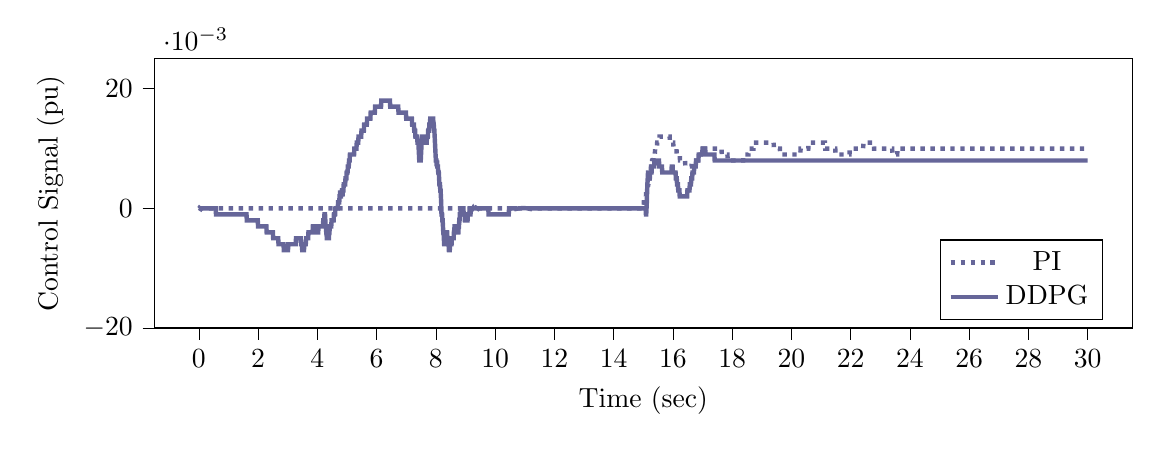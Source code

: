 % This file was created by tikzplotlib v0.9.1.
\begin{tikzpicture}

\definecolor{color0}{rgb}{0.122,0.467,0.706}
\definecolor{color1}{rgb}{1,0.498,0.055}

\begin{axis}[
compat=newest,
tick align=outside,
tick pos=left,
x grid style={white!69.02!black},
xmin=-1.5, xmax=31.5,
xtick style={color=black},
y grid style={white!69.02!black},
ymin=-0.02, ymax=0.025,
ytick style={color=black},
%yticklabel style={
%        /pgf/number format/.cd,
%        	fixed,
%        	fixed zerofill,
%         	precision=3,
%        /tikz/.cd
%},
scaled y ticks=true,
scaled y ticks=base 10:3,
width=14cm,
height=5cm,
xlabel=Time (sec),
ylabel=Control Signal (pu),
%y label style={at={(-0.2,0.5)}}
legend pos=south east
]

\addplot [ultra thick, blue!20!gray, dotted]
table {%
0 0
0.01 0
0.02 0
0.03 0
0.04 0
0.05 0
0.06 0
0.07 0
0.08 0
0.09 0
0.1 0
0.11 0
0.12 0
0.13 0
0.14 0
0.15 0
0.16 0
0.17 0
0.18 0
0.19 0
0.2 0
0.21 0
0.22 0
0.23 0
0.24 0
0.25 0
0.26 0
0.27 0
0.28 0
0.29 0
0.3 0
0.31 0
0.32 0
0.33 0
0.34 0
0.35 0
0.36 0
0.37 0
0.38 0
0.39 0
0.4 0
0.41 0
0.42 0
0.43 0
0.44 0
0.45 0
0.46 0
0.47 0
0.48 0
0.49 0
0.5 0
0.51 0
0.52 0
0.53 0
0.54 0
0.55 0
0.56 0
0.57 0
0.58 0
0.59 0
0.6 0
0.61 0
0.62 0
0.63 0
0.64 0
0.65 0
0.66 0
0.67 0
0.68 0
0.69 0
0.7 0
0.71 0
0.72 0
0.73 0
0.74 0
0.75 0
0.76 0
0.77 0
0.78 0
0.79 0
0.8 0
0.81 0
0.82 0
0.83 0
0.84 0
0.85 0
0.86 0
0.87 0
0.88 0
0.89 0
0.9 0
0.91 0
0.92 0
0.93 0
0.94 0
0.95 0
0.96 0
0.97 0
0.98 0
0.99 0
1 0
1.01 0
1.02 0
1.03 0
1.04 0
1.05 0
1.06 0
1.07 0
1.08 0
1.09 0
1.1 0
1.11 0
1.12 0
1.13 0
1.14 0
1.15 0
1.16 0
1.17 0
1.18 0
1.19 0
1.2 0
1.21 0
1.22 0
1.23 0
1.24 0
1.25 0
1.26 0
1.27 0
1.28 0
1.29 0
1.3 0
1.31 0
1.32 0
1.33 0
1.34 0
1.35 0
1.36 0
1.37 0
1.38 0
1.39 0
1.4 0
1.41 0
1.42 0
1.43 0
1.44 0
1.45 0
1.46 0
1.47 0
1.48 0
1.49 0
1.5 0
1.51 0
1.52 0
1.53 0
1.54 0
1.55 0
1.56 0
1.57 0
1.58 0
1.59 0
1.6 0
1.61 0
1.62 0
1.63 0
1.64 0
1.65 0
1.66 0
1.67 0
1.68 0
1.69 0
1.7 0
1.71 0
1.72 0
1.73 0
1.74 0
1.75 0
1.76 0
1.77 0
1.78 0
1.79 0
1.8 0
1.81 0
1.82 0
1.83 0
1.84 0
1.85 0
1.86 0
1.87 0
1.88 0
1.89 0
1.9 0
1.91 0
1.92 0
1.93 0
1.94 0
1.95 0
1.96 0
1.97 0
1.98 0
1.99 0
2 0
2.01 0
2.02 0
2.03 0
2.04 0
2.05 0
2.06 0
2.07 0
2.08 0
2.09 0
2.1 0
2.11 0
2.12 0
2.13 0
2.14 0
2.15 0
2.16 0
2.17 0
2.18 0
2.19 0
2.2 0
2.21 0
2.22 0
2.23 0
2.24 0
2.25 0
2.26 0
2.27 0
2.28 0
2.29 0
2.3 0
2.31 0
2.32 0
2.33 0
2.34 0
2.35 0
2.36 0
2.37 0
2.38 0
2.39 0
2.4 0
2.41 0
2.42 0
2.43 0
2.44 0
2.45 0
2.46 0
2.47 0
2.48 0
2.49 0
2.5 0
2.51 0
2.52 0
2.53 0
2.54 0
2.55 0
2.56 0
2.57 0
2.58 0
2.59 0
2.6 0
2.61 0
2.62 0
2.63 0
2.64 0
2.65 0
2.66 0
2.67 0
2.68 0
2.69 0
2.7 0
2.71 0
2.72 0
2.73 0
2.74 0
2.75 0
2.76 0
2.77 0
2.78 0
2.79 0
2.8 0
2.81 0
2.82 0
2.83 0
2.84 0
2.85 0
2.86 0
2.87 0
2.88 0
2.89 0
2.9 0
2.91 0
2.92 0
2.93 0
2.94 0
2.95 0
2.96 0
2.97 0
2.98 0
2.99 0
3.0 0
3.01 0
3.02 0
3.03 0
3.04 0
3.05 0
3.06 0
3.07 0
3.08 0
3.09 0
3.1 0
3.11 0
3.12 0
3.13 0
3.14 0
3.15 0
3.16 0
3.17 0
3.18 0
3.19 0
3.2 0
3.21 0
3.22 0
3.23 0
3.24 0
3.25 0
3.26 0
3.27 0
3.28 0
3.29 0
3.3 0
3.31 0
3.32 0
3.33 0
3.34 0
3.35 0
3.36 0
3.37 0
3.38 0
3.39 0
3.4 0
3.41 0
3.42 0
3.43 0
3.44 0
3.45 0
3.46 0
3.47 0
3.48 0
3.49 0
3.5 0
3.51 0
3.52 0
3.53 0
3.54 0
3.55 0
3.56 0
3.57 0
3.58 0
3.59 0
3.6 0
3.61 0
3.62 0
3.63 0
3.64 0
3.65 0
3.66 0
3.67 0
3.68 0
3.69 0
3.7 0
3.71 0
3.72 0
3.73 0
3.74 0
3.75 0
3.76 0
3.77 0
3.78 0
3.79 0
3.8 0
3.81 0
3.82 0
3.83 0
3.84 0
3.85 0
3.86 0
3.87 0
3.88 0
3.89 0
3.9 0
3.91 0
3.92 0
3.93 0
3.94 0
3.95 0
3.96 0
3.97 0
3.98 0
3.99 0
4.0 0
4.01 0
4.02 0
4.03 0
4.04 0
4.05 0
4.06 0
4.07 0
4.08 0
4.09 0
4.1 0
4.11 0
4.12 0
4.13 0
4.14 0
4.15 0
4.16 0
4.17 0
4.18 0
4.19 0
4.2 0
4.21 0
4.22 0
4.23 0
4.24 0
4.25 0
4.26 0
4.27 0
4.28 0
4.29 0
4.3 0
4.31 0
4.32 0
4.33 0
4.34 0
4.35 0
4.36 0
4.37 0
4.38 0
4.39 0
4.4 0
4.41 0
4.42 0
4.43 0
4.44 0
4.45 0
4.46 0
4.47 0
4.48 0
4.49 0
4.5 0
4.51 0
4.52 0
4.53 0
4.54 0
4.55 0
4.56 0
4.57 0
4.58 0
4.59 0
4.6 0
4.61 0
4.62 0
4.63 0
4.64 0
4.65 0
4.66 0
4.67 0
4.68 0
4.69 0
4.7 0
4.71 0
4.72 0
4.73 0
4.74 0
4.75 0
4.76 0
4.77 0
4.78 0
4.79 0
4.8 0
4.81 0
4.82 0
4.83 0
4.84 0
4.85 0
4.86 0
4.87 0
4.88 0
4.89 0
4.9 0
4.91 0
4.92 0
4.93 0
4.94 0
4.95 0
4.96 0
4.97 0
4.98 0
4.99 0
5.0 0
5.01 0
5.02 0
5.03 0
5.04 0
5.05 0
5.06 0
5.07 0
5.08 0
5.09 0
5.1 0
5.11 0
5.12 0
5.13 0
5.14 0
5.15 0
5.16 0
5.17 0
5.18 0
5.19 0
5.2 0
5.21 0
5.22 0
5.23 0
5.24 0
5.25 0
5.26 0
5.27 0
5.28 0
5.29 0
5.3 0
5.31 0
5.32 0
5.33 0
5.34 0
5.35 0
5.36 0
5.37 0
5.38 0
5.39 0
5.4 0
5.41 0
5.42 0
5.43 0
5.44 0
5.45 0
5.46 0
5.47 0
5.48 0
5.49 0
5.5 0
5.51 0
5.52 0
5.53 0
5.54 0
5.55 0
5.56 0
5.57 0
5.58 0
5.59 0
5.6 0
5.61 0
5.62 0
5.63 0
5.64 0
5.65 0
5.66 0
5.67 0
5.68 0
5.69 0
5.7 0
5.71 0
5.72 0
5.73 0
5.74 0
5.75 0
5.76 0
5.77 0
5.78 0
5.79 0
5.8 0
5.81 0
5.82 0
5.83 0
5.84 0
5.85 0
5.86 0
5.87 0
5.88 0
5.89 0
5.9 0
5.91 0
5.92 0
5.93 0
5.94 0
5.95 0
5.96 0
5.97 0
5.98 0
5.99 0
6.0 0
6.01 0
6.02 0
6.03 0
6.04 0
6.05 0
6.06 0
6.07 0
6.08 0
6.09 0
6.1 0
6.11 0
6.12 0
6.13 0
6.14 0
6.15 0
6.16 0
6.17 0
6.18 0
6.19 0
6.2 0
6.21 0
6.22 0
6.23 0
6.24 0
6.25 0
6.26 0
6.27 0
6.28 0
6.29 0
6.3 0
6.31 0
6.32 0
6.33 0
6.34 0
6.35 0
6.36 0
6.37 0
6.38 0
6.39 0
6.4 0
6.41 0
6.42 0
6.43 0
6.44 0
6.45 0
6.46 0
6.47 0
6.48 0
6.49 0
6.5 0
6.51 0
6.52 0
6.53 0
6.54 0
6.55 0
6.56 0
6.57 0
6.58 0
6.59 0
6.6 0
6.61 0
6.62 0
6.63 0
6.64 0
6.65 0
6.66 0
6.67 0
6.68 0
6.69 0
6.7 0
6.71 0
6.72 0
6.73 0
6.74 0
6.75 0
6.76 0
6.77 0
6.78 0
6.79 0
6.8 0
6.81 0
6.82 0
6.83 0
6.84 0
6.85 0
6.86 0
6.87 0
6.88 0
6.89 0
6.9 0
6.91 0
6.92 0
6.93 0
6.94 0
6.95 0
6.96 0
6.97 0
6.98 0
6.99 0
7.0 0
7.01 0
7.02 0
7.03 0
7.04 0
7.05 0
7.06 0
7.07 0
7.08 0
7.09 0
7.1 0
7.11 0
7.12 0
7.13 0
7.14 0
7.15 0
7.16 0
7.17 0
7.18 0
7.19 0
7.2 0
7.21 0
7.22 0
7.23 0
7.24 0
7.25 0
7.26 0
7.27 0
7.28 0
7.29 0
7.3 0
7.31 0
7.32 0
7.33 0
7.34 0
7.35 0
7.36 0
7.37 0
7.38 0
7.39 0
7.4 0
7.41 0
7.42 0
7.43 0
7.44 0
7.45 0
7.46 0
7.47 0
7.48 0
7.49 0
7.5 0
7.51 0
7.52 0
7.53 0
7.54 0
7.55 0
7.56 0
7.57 0
7.58 0
7.59 0
7.6 0
7.61 0
7.62 0
7.63 0
7.64 0
7.65 0
7.66 0
7.67 0
7.68 0
7.69 0
7.7 0
7.71 0
7.72 0
7.73 0
7.74 0
7.75 0
7.76 0
7.77 0
7.78 0
7.79 0
7.8 0
7.81 0
7.82 0
7.83 0
7.84 0
7.85 0
7.86 0
7.87 0
7.88 0
7.89 0
7.9 0
7.91 0
7.92 0
7.93 0
7.94 0
7.95 0
7.96 0
7.97 0
7.98 0
7.99 0
8.0 0
8.01 0
8.02 0
8.03 0
8.04 0
8.05 0
8.06 0
8.07 0
8.08 0
8.09 0
8.1 0
8.11 0
8.12 0
8.13 0
8.14 0
8.15 0
8.16 0
8.17 0
8.18 0
8.19 0
8.2 0
8.21 0
8.22 0
8.23 0
8.24 0
8.25 0
8.26 0
8.27 0
8.28 0
8.29 0
8.3 0
8.31 0
8.32 0
8.33 0
8.34 0
8.35 0
8.36 0
8.37 0
8.38 0
8.39 0
8.4 0
8.41 0
8.42 0
8.43 0
8.44 0
8.45 0
8.46 0
8.47 0
8.48 0
8.49 0
8.5 0
8.51 0
8.52 0
8.53 0
8.54 0
8.55 0
8.56 0
8.57 0
8.58 0
8.59 0
8.6 0
8.61 0
8.62 0
8.63 0
8.64 0
8.65 0
8.66 0
8.67 0
8.68 0
8.69 0
8.7 0
8.71 0
8.72 0
8.73 0
8.74 0
8.75 0
8.76 0
8.77 0
8.78 0
8.79 0
8.8 0
8.81 0
8.82 0
8.83 0
8.84 0
8.85 0
8.86 0
8.87 0
8.88 0
8.89 0
8.9 0
8.91 0
8.92 0
8.93 0
8.94 0
8.95 0
8.96 0
8.97 0
8.98 0
8.99 0
9.0 0
9.01 0
9.02 0
9.03 0
9.04 0
9.05 0
9.06 0
9.07 0
9.08 0
9.09 0
9.1 0
9.11 0
9.12 0
9.13 0
9.14 0
9.15 0
9.16 0
9.17 0
9.18 0
9.19 0
9.2 0
9.21 0
9.22 0
9.23 0
9.24 0
9.25 0
9.26 0
9.27 0
9.28 0
9.29 0
9.3 0
9.31 0
9.32 0
9.33 0
9.34 0
9.35 0
9.36 0
9.37 0
9.38 0
9.39 0
9.4 0
9.41 0
9.42 0
9.43 0
9.44 0
9.45 0
9.46 0
9.47 0
9.48 0
9.49 0
9.5 0
9.51 0
9.52 0
9.53 0
9.54 0
9.55 0
9.56 0
9.57 0
9.58 0
9.59 0
9.6 0
9.61 0
9.62 0
9.63 0
9.64 0
9.65 0
9.66 0
9.67 0
9.68 0
9.69 0
9.7 0
9.71 0
9.72 0
9.73 0
9.74 0
9.75 0
9.76 0
9.77 0
9.78 0
9.79 0
9.8 0
9.81 0
9.82 0
9.83 0
9.84 0
9.85 0
9.86 0
9.87 0
9.88 0
9.89 0
9.9 0
9.91 0
9.92 0
9.93 0
9.94 0
9.95 0
9.96 0
9.97 0
9.98 0
9.99 0
10.0 0
10.01 0
10.02 0
10.03 0
10.04 0
10.05 0
10.06 0
10.07 0
10.08 0
10.09 0
10.1 0
10.11 0
10.12 0
10.13 0
10.14 0
10.15 0
10.16 0
10.17 0
10.18 0
10.19 0
10.2 0
10.21 0
10.22 0
10.23 0
10.24 0
10.25 0
10.26 0
10.27 0
10.28 0
10.29 0
10.3 0
10.31 0
10.32 0
10.33 0
10.34 0
10.35 0
10.36 0
10.37 0
10.38 0
10.39 0
10.4 0
10.41 0
10.42 0
10.43 0
10.44 0
10.45 0
10.46 0
10.47 0
10.48 0
10.49 0
10.5 0
10.51 0
10.52 0
10.53 0
10.54 0
10.55 0
10.56 0
10.57 0
10.58 0
10.59 0
10.6 0
10.61 0
10.62 0
10.63 0
10.64 0
10.65 0
10.66 0
10.67 0
10.68 0
10.69 0
10.7 0
10.71 0
10.72 0
10.73 0
10.74 0
10.75 0
10.76 0
10.77 0
10.78 0
10.79 0
10.8 0
10.81 0
10.82 0
10.83 0
10.84 0
10.85 0
10.86 0
10.87 0
10.88 0
10.89 0
10.9 0
10.91 0
10.92 0
10.93 0
10.94 0
10.95 0
10.96 0
10.97 0
10.98 0
10.99 0
11.0 0
11.01 0
11.02 0
11.03 0
11.04 0
11.05 0
11.06 0
11.07 0
11.08 0
11.09 0
11.1 0
11.11 0
11.12 0
11.13 0
11.14 0
11.15 0
11.16 0
11.17 0
11.18 0
11.19 0
11.2 0
11.21 0
11.22 0
11.23 0
11.24 0
11.25 0
11.26 0
11.27 0
11.28 0
11.29 0
11.3 0
11.31 0
11.32 0
11.33 0
11.34 0
11.35 0
11.36 0
11.37 0
11.38 0
11.39 0
11.4 0
11.41 0
11.42 0
11.43 0
11.44 0
11.45 0
11.46 0
11.47 0
11.48 0
11.49 0
11.5 0
11.51 0
11.52 0
11.53 0
11.54 0
11.55 0
11.56 0
11.57 0
11.58 0
11.59 0
11.6 0
11.61 0
11.62 0
11.63 0
11.64 0
11.65 0
11.66 0
11.67 0
11.68 0
11.69 0
11.7 0
11.71 0
11.72 0
11.73 0
11.74 0
11.75 0
11.76 0
11.77 0
11.78 0
11.79 0
11.8 0
11.81 0
11.82 0
11.83 0
11.84 0
11.85 0
11.86 0
11.87 0
11.88 0
11.89 0
11.9 0
11.91 0
11.92 0
11.93 0
11.94 0
11.95 0
11.96 0
11.97 0
11.98 0
11.99 0
12.0 0
12.01 0
12.02 0
12.03 0
12.04 0
12.05 0
12.06 0
12.07 0
12.08 0
12.09 0
12.1 0
12.11 0
12.12 0
12.13 0
12.14 0
12.15 0
12.16 0
12.17 0
12.18 0
12.19 0
12.2 0
12.21 0
12.22 0
12.23 0
12.24 0
12.25 0
12.26 0
12.27 0
12.28 0
12.29 0
12.3 0
12.31 0
12.32 0
12.33 0
12.34 0
12.35 0
12.36 0
12.37 0
12.38 0
12.39 0
12.4 0
12.41 0
12.42 0
12.43 0
12.44 0
12.45 0
12.46 0
12.47 0
12.48 0
12.49 0
12.5 0
12.51 0
12.52 0
12.53 0
12.54 0
12.55 0
12.56 0
12.57 0
12.58 0
12.59 0
12.6 0
12.61 0
12.62 0
12.63 0
12.64 0
12.65 0
12.66 0
12.67 0
12.68 0
12.69 0
12.7 0
12.71 0
12.72 0
12.73 0
12.74 0
12.75 0
12.76 0
12.77 0
12.78 0
12.79 0
12.8 0
12.81 0
12.82 0
12.83 0
12.84 0
12.85 0
12.86 0
12.87 0
12.88 0
12.89 0
12.9 0
12.91 0
12.92 0
12.93 0
12.94 0
12.95 0
12.96 0
12.97 0
12.98 0
12.99 0
13.0 0
13.01 0
13.02 0
13.03 0
13.04 0
13.05 0
13.06 0
13.07 0
13.08 0
13.09 0
13.1 0
13.11 0
13.12 0
13.13 0
13.14 0
13.15 0
13.16 0
13.17 0
13.18 0
13.19 0
13.2 0
13.21 0
13.22 0
13.23 0
13.24 0
13.25 0
13.26 0
13.27 0
13.28 0
13.29 0
13.3 0
13.31 0
13.32 0
13.33 0
13.34 0
13.35 0
13.36 0
13.37 0
13.38 0
13.39 0
13.4 0
13.41 0
13.42 0
13.43 0
13.44 0
13.45 0
13.46 0
13.47 0
13.48 0
13.49 0
13.5 0
13.51 0
13.52 0
13.53 0
13.54 0
13.55 0
13.56 0
13.57 0
13.58 0
13.59 0
13.6 0
13.61 0
13.62 0
13.63 0
13.64 0
13.65 0
13.66 0
13.67 0
13.68 0
13.69 0
13.7 0
13.71 0
13.72 0
13.73 0
13.74 0
13.75 0
13.76 0
13.77 0
13.78 0
13.79 0
13.8 0
13.81 0
13.82 0
13.83 0
13.84 0
13.85 0
13.86 0
13.87 0
13.88 0
13.89 0
13.9 0
13.91 0
13.92 0
13.93 0
13.94 0
13.95 0
13.96 0
13.97 0
13.98 0
13.99 0
14.0 0
14.01 0
14.02 0
14.03 0
14.04 0
14.05 0
14.06 0
14.07 0
14.08 0
14.09 0
14.1 0
14.11 0
14.12 0
14.13 0
14.14 0
14.15 0
14.16 0
14.17 0
14.18 0
14.19 0
14.2 0
14.21 0
14.22 0
14.23 0
14.24 0
14.25 0
14.26 0
14.27 0
14.28 0
14.29 0
14.3 0
14.31 0
14.32 0
14.33 0
14.34 0
14.35 0
14.36 0
14.37 0
14.38 0
14.39 0
14.4 0
14.41 0
14.42 0
14.43 0
14.44 0
14.45 0
14.46 0
14.47 0
14.48 0
14.49 0
14.5 0
14.51 0
14.52 0
14.53 0
14.54 0
14.55 0
14.56 0
14.57 0
14.58 0
14.59 0
14.6 0
14.61 0
14.62 0
14.63 0
14.64 0
14.65 0
14.66 0
14.67 0
14.68 0
14.69 0
14.7 0
14.71 0
14.72 0
14.73 0
14.74 0
14.75 0
14.76 0
14.77 0
14.78 0
14.79 0
14.8 0
14.81 0
14.82 0
14.83 0
14.84 0
14.85 0
14.86 0
14.87 0
14.88 0
14.89 0
14.9 0
14.91 0
14.92 0
14.93 0
14.94 0
14.95 0
14.96 0
14.97 0
14.98 0
14.99 0
15.0 1.651e-09
15.01 0.0
15.02 0.001
15.03 0.001
15.04 0.001
15.05 0.001
15.06 0.002
15.07 0.002
15.08 0.002
15.09 0.002
15.1 0.003
15.11 0.003
15.12 0.003
15.13 0.003
15.14 0.004
15.15 0.004
15.16 0.004
15.17 0.004
15.18 0.005
15.19 0.005
15.2 0.005
15.21 0.005
15.22 0.006
15.23 0.006
15.24 0.006
15.25 0.006
15.26 0.007
15.27 0.007
15.28 0.007
15.29 0.007
15.3 0.008
15.31 0.008
15.32 0.008
15.33 0.008
15.34 0.008
15.35 0.009
15.36 0.009
15.37 0.009
15.38 0.009
15.39 0.009
15.4 0.01
15.41 0.01
15.42 0.01
15.43 0.01
15.44 0.01
15.45 0.01
15.46 0.01
15.47 0.011
15.48 0.011
15.49 0.011
15.5 0.011
15.51 0.011
15.52 0.011
15.53 0.011
15.54 0.011
15.55 0.012
15.56 0.012
15.57 0.012
15.58 0.012
15.59 0.012
15.6 0.012
15.61 0.012
15.62 0.012
15.63 0.012
15.64 0.012
15.65 0.012
15.66 0.012
15.67 0.012
15.68 0.012
15.69 0.012
15.7 0.012
15.71 0.012
15.72 0.012
15.73 0.012
15.74 0.012
15.75 0.012
15.76 0.012
15.77 0.012
15.78 0.012
15.79 0.012
15.8 0.012
15.81 0.012
15.82 0.012
15.83 0.012
15.84 0.012
15.85 0.012
15.86 0.012
15.87 0.012
15.88 0.012
15.89 0.012
15.9 0.011
15.91 0.011
15.92 0.011
15.93 0.011
15.94 0.011
15.95 0.011
15.96 0.011
15.97 0.011
15.98 0.011
15.99 0.011
16.0 0.011
16.01 0.011
16.02 0.01
16.03 0.01
16.04 0.01
16.05 0.01
16.06 0.01
16.07 0.01
16.08 0.01
16.09 0.01
16.1 0.01
16.11 0.01
16.12 0.01
16.13 0.009
16.14 0.009
16.15 0.009
16.16 0.009
16.17 0.009
16.18 0.009
16.19 0.009
16.2 0.009
16.21 0.009
16.22 0.009
16.23 0.009
16.24 0.008
16.25 0.008
16.26 0.008
16.27 0.008
16.28 0.008
16.29 0.008
16.3 0.008
16.31 0.008
16.32 0.008
16.33 0.008
16.34 0.008
16.35 0.008
16.36 0.008
16.37 0.008
16.38 0.008
16.39 0.008
16.4 0.008
16.41 0.008
16.42 0.007
16.43 0.007
16.44 0.007
16.45 0.007
16.46 0.007
16.47 0.007
16.48 0.007
16.49 0.007
16.5 0.007
16.51 0.007
16.52 0.007
16.53 0.007
16.54 0.007
16.55 0.007
16.56 0.007
16.57 0.007
16.58 0.007
16.59 0.007
16.6 0.007
16.61 0.007
16.62 0.007
16.63 0.007
16.64 0.008
16.65 0.008
16.66 0.008
16.67 0.008
16.68 0.008
16.69 0.008
16.7 0.008
16.71 0.008
16.72 0.008
16.73 0.008
16.74 0.008
16.75 0.008
16.76 0.008
16.77 0.008
16.78 0.008
16.79 0.008
16.8 0.008
16.81 0.008
16.82 0.008
16.83 0.008
16.84 0.008
16.85 0.009
16.86 0.009
16.87 0.009
16.88 0.009
16.89 0.009
16.9 0.009
16.91 0.009
16.92 0.009
16.93 0.009
16.94 0.009
16.95 0.009
16.96 0.009
16.97 0.009
16.98 0.009
16.99 0.009
17.0 0.009
17.01 0.009
17.02 0.01
17.03 0.01
17.04 0.01
17.05 0.01
17.06 0.01
17.07 0.01
17.08 0.01
17.09 0.01
17.1 0.01
17.11 0.01
17.12 0.01
17.13 0.01
17.14 0.01
17.15 0.01
17.16 0.01
17.17 0.01
17.18 0.01
17.19 0.01
17.2 0.01
17.21 0.01
17.22 0.01
17.23 0.01
17.24 0.01
17.25 0.01
17.26 0.01
17.27 0.01
17.28 0.01
17.29 0.01
17.3 0.01
17.31 0.01
17.32 0.01
17.33 0.01
17.34 0.01
17.35 0.01
17.36 0.01
17.37 0.01
17.38 0.01
17.39 0.01
17.4 0.01
17.41 0.01
17.42 0.01
17.43 0.01
17.44 0.01
17.45 0.01
17.46 0.01
17.47 0.01
17.48 0.01
17.49 0.01
17.5 0.01
17.51 0.01
17.52 0.01
17.53 0.01
17.54 0.01
17.55 0.01
17.56 0.01
17.57 0.01
17.58 0.01
17.59 0.01
17.6 0.01
17.61 0.01
17.62 0.01
17.63 0.01
17.64 0.01
17.65 0.009
17.66 0.009
17.67 0.009
17.68 0.009
17.69 0.009
17.7 0.009
17.71 0.009
17.72 0.009
17.73 0.009
17.74 0.009
17.75 0.009
17.76 0.009
17.77 0.009
17.78 0.009
17.79 0.009
17.8 0.009
17.81 0.009
17.82 0.009
17.83 0.009
17.84 0.009
17.85 0.008
17.86 0.008
17.87 0.008
17.88 0.008
17.89 0.008
17.9 0.008
17.91 0.008
17.92 0.008
17.93 0.008
17.94 0.008
17.95 0.008
17.96 0.008
17.97 0.008
17.98 0.008
17.99 0.008
18 0.008
18.01 0.008
18.02 0.008
18.03 0.008
18.04 0.008
18.05 0.008
18.06 0.008
18.07 0.008
18.08 0.008
18.09 0.008
18.1 0.008
18.11 0.008
18.12 0.008
18.13 0.008
18.14 0.008
18.15 0.008
18.16 0.008
18.17 0.008
18.18 0.008
18.19 0.008
18.2 0.008
18.21 0.008
18.22 0.008
18.23 0.008
18.24 0.008
18.25 0.008
18.26 0.008
18.27 0.008
18.28 0.008
18.29 0.008
18.3 0.008
18.31 0.008
18.32 0.008
18.33 0.008
18.34 0.008
18.35 0.008
18.36 0.008
18.37 0.008
18.38 0.009
18.39 0.009
18.4 0.009
18.41 0.009
18.42 0.009
18.43 0.009
18.44 0.009
18.45 0.009
18.46 0.009
18.47 0.009
18.48 0.009
18.49 0.009
18.5 0.009
18.51 0.009
18.52 0.009
18.53 0.009
18.54 0.009
18.55 0.009
18.56 0.01
18.57 0.01
18.58 0.01
18.59 0.01
18.6 0.01
18.61 0.01
18.62 0.01
18.63 0.01
18.64 0.01
18.65 0.01
18.66 0.01
18.67 0.01
18.68 0.01
18.69 0.01
18.7 0.01
18.71 0.01
18.72 0.01
18.73 0.011
18.74 0.011
18.75 0.011
18.76 0.011
18.77 0.011
18.78 0.011
18.79 0.011
18.8 0.011
18.81 0.011
18.82 0.011
18.83 0.011
18.84 0.011
18.85 0.011
18.86 0.011
18.87 0.011
18.88 0.011
18.89 0.011
18.9 0.011
18.91 0.011
18.92 0.011
18.93 0.011
18.94 0.011
18.95 0.011
18.96 0.011
18.97 0.011
18.98 0.011
18.99 0.011
19.0 0.011
19.01 0.011
19.02 0.011
19.03 0.011
19.04 0.011
19.05 0.011
19.06 0.011
19.07 0.011
19.08 0.011
19.09 0.011
19.1 0.011
19.11 0.011
19.12 0.011
19.13 0.011
19.14 0.011
19.15 0.011
19.16 0.011
19.17 0.011
19.18 0.011
19.19 0.011
19.2 0.011
19.21 0.011
19.22 0.011
19.23 0.011
19.24 0.011
19.25 0.011
19.26 0.011
19.27 0.011
19.28 0.011
19.29 0.011
19.3 0.011
19.31 0.011
19.32 0.011
19.33 0.011
19.34 0.011
19.35 0.011
19.36 0.011
19.37 0.011
19.38 0.011
19.39 0.011
19.4 0.011
19.41 0.01
19.42 0.01
19.43 0.01
19.44 0.01
19.45 0.01
19.46 0.01
19.47 0.01
19.48 0.01
19.49 0.01
19.5 0.01
19.51 0.01
19.52 0.01
19.53 0.01
19.54 0.01
19.55 0.01
19.56 0.01
19.57 0.01
19.58 0.01
19.59 0.01
19.6 0.01
19.61 0.01
19.62 0.009
19.63 0.009
19.64 0.009
19.65 0.009
19.66 0.009
19.67 0.009
19.68 0.009
19.69 0.009
19.7 0.009
19.71 0.009
19.72 0.009
19.73 0.009
19.74 0.009
19.75 0.009
19.76 0.009
19.77 0.009
19.78 0.009
19.79 0.009
19.8 0.009
19.81 0.009
19.82 0.009
19.83 0.009
19.84 0.009
19.85 0.009
19.86 0.009
19.87 0.009
19.88 0.009
19.89 0.009
19.9 0.009
19.91 0.009
19.92 0.009
19.93 0.009
19.94 0.009
19.95 0.009
19.96 0.009
19.97 0.009
19.98 0.009
19.99 0.009
20.0 0.009
20.01 0.009
20.02 0.009
20.03 0.009
20.04 0.009
20.05 0.009
20.06 0.009
20.07 0.009
20.08 0.009
20.09 0.009
20.1 0.009
20.11 0.009
20.12 0.009
20.13 0.009
20.14 0.009
20.15 0.009
20.16 0.009
20.17 0.009
20.18 0.009
20.19 0.009
20.2 0.009
20.21 0.009
20.22 0.009
20.23 0.009
20.24 0.009
20.25 0.009
20.26 0.009
20.27 0.009
20.28 0.009
20.29 0.009
20.3 0.009
20.31 0.01
20.32 0.01
20.33 0.01
20.34 0.01
20.35 0.01
20.36 0.01
20.37 0.01
20.38 0.01
20.39 0.01
20.4 0.01
20.41 0.01
20.42 0.01
20.43 0.01
20.44 0.01
20.45 0.01
20.46 0.01
20.47 0.01
20.48 0.01
20.49 0.01
20.5 0.01
20.51 0.01
20.52 0.01
20.53 0.01
20.54 0.01
20.55 0.01
20.56 0.01
20.57 0.01
20.58 0.011
20.59 0.011
20.6 0.011
20.61 0.011
20.62 0.011
20.63 0.011
20.64 0.011
20.65 0.011
20.66 0.011
20.67 0.011
20.68 0.011
20.69 0.011
20.7 0.011
20.71 0.011
20.72 0.011
20.73 0.011
20.74 0.011
20.75 0.011
20.76 0.011
20.77 0.011
20.78 0.011
20.79 0.011
20.8 0.011
20.81 0.011
20.82 0.011
20.83 0.011
20.84 0.011
20.85 0.011
20.86 0.011
20.87 0.011
20.88 0.011
20.89 0.011
20.9 0.011
20.91 0.011
20.92 0.011
20.93 0.011
20.94 0.011
20.95 0.011
20.96 0.011
20.97 0.011
20.98 0.011
20.99 0.011
21.0 0.011
21.01 0.011
21.02 0.011
21.03 0.011
21.04 0.011
21.05 0.011
21.06 0.011
21.07 0.011
21.08 0.011
21.09 0.011
21.1 0.011
21.11 0.011
21.12 0.011
21.13 0.011
21.14 0.01
21.15 0.01
21.16 0.01
21.17 0.01
21.18 0.01
21.19 0.01
21.2 0.01
21.21 0.01
21.22 0.01
21.23 0.01
21.24 0.01
21.25 0.01
21.26 0.01
21.27 0.01
21.28 0.01
21.29 0.01
21.3 0.01
21.31 0.01
21.32 0.01
21.33 0.01
21.34 0.01
21.35 0.01
21.36 0.01
21.37 0.01
21.38 0.01
21.39 0.01
21.4 0.01
21.41 0.01
21.42 0.01
21.43 0.01
21.44 0.01
21.45 0.01
21.46 0.01
21.47 0.01
21.48 0.01
21.49 0.009
21.5 0.009
21.51 0.009
21.52 0.009
21.53 0.009
21.54 0.009
21.55 0.009
21.56 0.009
21.57 0.009
21.58 0.009
21.59 0.009
21.6 0.009
21.61 0.009
21.62 0.009
21.63 0.009
21.64 0.009
21.65 0.009
21.66 0.009
21.67 0.009
21.68 0.009
21.69 0.009
21.7 0.009
21.71 0.009
21.72 0.009
21.73 0.009
21.74 0.009
21.75 0.009
21.76 0.009
21.77 0.009
21.78 0.009
21.79 0.009
21.8 0.009
21.81 0.009
21.82 0.009
21.83 0.009
21.84 0.009
21.85 0.009
21.86 0.009
21.87 0.009
21.88 0.009
21.89 0.009
21.9 0.009
21.91 0.009
21.92 0.009
21.93 0.009
21.94 0.009
21.95 0.009
21.96 0.009
21.97 0.01
21.98 0.01
21.99 0.01
22.0 0.01
22.01 0.01
22.02 0.01
22.03 0.01
22.04 0.01
22.05 0.01
22.06 0.01
22.07 0.01
22.08 0.01
22.09 0.01
22.1 0.01
22.11 0.01
22.12 0.01
22.13 0.01
22.14 0.01
22.15 0.01
22.16 0.01
22.17 0.01
22.18 0.01
22.19 0.01
22.2 0.01
22.21 0.01
22.22 0.01
22.23 0.01
22.24 0.01
22.25 0.01
22.26 0.01
22.27 0.01
22.28 0.01
22.29 0.01
22.3 0.01
22.31 0.01
22.32 0.01
22.33 0.01
22.34 0.01
22.35 0.01
22.36 0.01
22.37 0.01
22.38 0.01
22.39 0.01
22.4 0.01
22.41 0.01
22.42 0.01
22.43 0.011
22.44 0.011
22.45 0.011
22.46 0.011
22.47 0.011
22.48 0.011
22.49 0.011
22.5 0.011
22.51 0.011
22.52 0.011
22.53 0.011
22.54 0.011
22.55 0.011
22.56 0.011
22.57 0.011
22.58 0.011
22.59 0.011
22.6 0.011
22.61 0.011
22.62 0.011
22.63 0.011
22.64 0.011
22.65 0.011
22.66 0.011
22.67 0.011
22.68 0.011
22.69 0.011
22.7 0.011
22.71 0.011
22.72 0.011
22.73 0.011
22.74 0.011
22.75 0.011
22.76 0.011
22.77 0.011
22.78 0.011
22.79 0.01
22.8 0.01
22.81 0.01
22.82 0.01
22.83 0.01
22.84 0.01
22.85 0.01
22.86 0.01
22.87 0.01
22.88 0.01
22.89 0.01
22.9 0.01
22.91 0.01
22.92 0.01
22.93 0.01
22.94 0.01
22.95 0.01
22.96 0.01
22.97 0.01
22.98 0.01
22.99 0.01
23.0 0.01
23.01 0.01
23.02 0.01
23.03 0.01
23.04 0.01
23.05 0.01
23.06 0.01
23.07 0.01
23.08 0.01
23.09 0.01
23.1 0.01
23.11 0.01
23.12 0.01
23.13 0.01
23.14 0.01
23.15 0.01
23.16 0.01
23.17 0.01
23.18 0.01
23.19 0.01
23.2 0.01
23.21 0.01
23.22 0.01
23.23 0.01
23.24 0.01
23.25 0.01
23.26 0.01
23.27 0.01
23.28 0.01
23.29 0.01
23.3 0.01
23.31 0.01
23.32 0.01
23.33 0.01
23.34 0.01
23.35 0.01
23.36 0.01
23.37 0.01
23.38 0.01
23.39 0.01
23.4 0.01
23.41 0.009
23.42 0.009
23.43 0.009
23.44 0.009
23.45 0.009
23.46 0.009
23.47 0.009
23.48 0.009
23.49 0.009
23.5 0.009
23.51 0.009
23.52 0.009
23.53 0.009
23.54 0.009
23.55 0.009
23.56 0.009
23.57 0.009
23.58 0.01
23.59 0.01
23.6 0.01
23.61 0.01
23.62 0.01
23.63 0.01
23.64 0.01
23.65 0.01
23.66 0.01
23.67 0.01
23.68 0.01
23.69 0.01
23.7 0.01
23.71 0.01
23.72 0.01
23.73 0.01
23.74 0.01
23.75 0.01
23.76 0.01
23.77 0.01
23.78 0.01
23.79 0.01
23.8 0.01
23.81 0.01
23.82 0.01
23.83 0.01
23.84 0.01
23.85 0.01
23.86 0.01
23.87 0.01
23.88 0.01
23.89 0.01
23.9 0.01
23.91 0.01
23.92 0.01
23.93 0.01
23.94 0.01
23.95 0.01
23.96 0.01
23.97 0.01
23.98 0.01
23.99 0.01
24.0 0.01
24.01 0.01
24.02 0.01
24.03 0.01
24.04 0.01
24.05 0.01
24.06 0.01
24.07 0.01
24.08 0.01
24.09 0.01
24.1 0.01
24.11 0.01
24.12 0.01
24.13 0.01
24.14 0.01
24.15 0.01
24.16 0.01
24.17 0.01
24.18 0.01
24.19 0.01
24.2 0.01
24.21 0.01
24.22 0.01
24.23 0.01
24.24 0.01
24.25 0.01
24.26 0.01
24.27 0.01
24.28 0.01
24.29 0.01
24.3 0.01
24.31 0.01
24.32 0.01
24.33 0.01
24.34 0.01
24.35 0.01
24.36 0.01
24.37 0.01
24.38 0.01
24.39 0.01
24.4 0.01
24.41 0.01
24.42 0.01
24.43 0.01
24.44 0.01
24.45 0.01
24.46 0.01
24.47 0.01
24.48 0.01
24.49 0.01
24.5 0.01
24.51 0.01
24.52 0.01
24.53 0.01
24.54 0.01
24.55 0.01
24.56 0.01
24.57 0.01
24.58 0.01
24.59 0.01
24.6 0.01
24.61 0.01
24.62 0.01
24.63 0.01
24.64 0.01
24.65 0.01
24.66 0.01
24.67 0.01
24.68 0.01
24.69 0.01
24.7 0.01
24.71 0.01
24.72 0.01
24.73 0.01
24.74 0.01
24.75 0.01
24.76 0.01
24.77 0.01
24.78 0.01
24.79 0.01
24.8 0.01
24.81 0.01
24.82 0.01
24.83 0.01
24.84 0.01
24.85 0.01
24.86 0.01
24.87 0.01
24.88 0.01
24.89 0.01
24.9 0.01
24.91 0.01
24.92 0.01
24.93 0.01
24.94 0.01
24.95 0.01
24.96 0.01
24.97 0.01
24.98 0.01
24.99 0.01
25.0 0.01
25.01 0.01
25.02 0.01
25.03 0.01
25.04 0.01
25.05 0.01
25.06 0.01
25.07 0.01
25.08 0.01
25.09 0.01
25.1 0.01
25.11 0.01
25.12 0.01
25.13 0.01
25.14 0.01
25.15 0.01
25.16 0.01
25.17 0.01
25.18 0.01
25.19 0.01
25.2 0.01
25.21 0.01
25.22 0.01
25.23 0.01
25.24 0.01
25.25 0.01
25.26 0.01
25.27 0.01
25.28 0.01
25.29 0.01
25.3 0.01
25.31 0.01
25.32 0.01
25.33 0.01
25.34 0.01
25.35 0.01
25.36 0.01
25.37 0.01
25.38 0.01
25.39 0.01
25.4 0.01
25.41 0.01
25.42 0.01
25.43 0.01
25.44 0.01
25.45 0.01
25.46 0.01
25.47 0.01
25.48 0.01
25.49 0.01
25.5 0.01
25.51 0.01
25.52 0.01
25.53 0.01
25.54 0.01
25.55 0.01
25.56 0.01
25.57 0.01
25.58 0.01
25.59 0.01
25.6 0.01
25.61 0.01
25.62 0.01
25.63 0.01
25.64 0.01
25.65 0.01
25.66 0.01
25.67 0.01
25.68 0.01
25.69 0.01
25.7 0.01
25.71 0.01
25.72 0.01
25.73 0.01
25.74 0.01
25.75 0.01
25.76 0.01
25.77 0.01
25.78 0.01
25.79 0.01
25.8 0.01
25.81 0.01
25.82 0.01
25.83 0.01
25.84 0.01
25.85 0.01
25.86 0.01
25.87 0.01
25.88 0.01
25.89 0.01
25.9 0.01
25.91 0.01
25.92 0.01
25.93 0.01
25.94 0.01
25.95 0.01
25.96 0.01
25.97 0.01
25.98 0.01
25.99 0.01
26.0 0.01
26.01 0.01
26.02 0.01
26.03 0.01
26.04 0.01
26.05 0.01
26.06 0.01
26.07 0.01
26.08 0.01
26.09 0.01
26.1 0.01
26.11 0.01
26.12 0.01
26.13 0.01
26.14 0.01
26.15 0.01
26.16 0.01
26.17 0.01
26.18 0.01
26.19 0.01
26.2 0.01
26.21 0.01
26.22 0.01
26.23 0.01
26.24 0.01
26.25 0.01
26.26 0.01
26.27 0.01
26.28 0.01
26.29 0.01
26.3 0.01
26.31 0.01
26.32 0.01
26.33 0.01
26.34 0.01
26.35 0.01
26.36 0.01
26.37 0.01
26.38 0.01
26.39 0.01
26.4 0.01
26.41 0.01
26.42 0.01
26.43 0.01
26.44 0.01
26.45 0.01
26.46 0.01
26.47 0.01
26.48 0.01
26.49 0.01
26.5 0.01
26.51 0.01
26.52 0.01
26.53 0.01
26.54 0.01
26.55 0.01
26.56 0.01
26.57 0.01
26.58 0.01
26.59 0.01
26.6 0.01
26.61 0.01
26.62 0.01
26.63 0.01
26.64 0.01
26.65 0.01
26.66 0.01
26.67 0.01
26.68 0.01
26.69 0.01
26.7 0.01
26.71 0.01
26.72 0.01
26.73 0.01
26.74 0.01
26.75 0.01
26.76 0.01
26.77 0.01
26.78 0.01
26.79 0.01
26.8 0.01
26.81 0.01
26.82 0.01
26.83 0.01
26.84 0.01
26.85 0.01
26.86 0.01
26.87 0.01
26.88 0.01
26.89 0.01
26.9 0.01
26.91 0.01
26.92 0.01
26.93 0.01
26.94 0.01
26.95 0.01
26.96 0.01
26.97 0.01
26.98 0.01
26.99 0.01
27.0 0.01
27.01 0.01
27.02 0.01
27.03 0.01
27.04 0.01
27.05 0.01
27.06 0.01
27.07 0.01
27.08 0.01
27.09 0.01
27.1 0.01
27.11 0.01
27.12 0.01
27.13 0.01
27.14 0.01
27.15 0.01
27.16 0.01
27.17 0.01
27.18 0.01
27.19 0.01
27.2 0.01
27.21 0.01
27.22 0.01
27.23 0.01
27.24 0.01
27.25 0.01
27.26 0.01
27.27 0.01
27.28 0.01
27.29 0.01
27.3 0.01
27.31 0.01
27.32 0.01
27.33 0.01
27.34 0.01
27.35 0.01
27.36 0.01
27.37 0.01
27.38 0.01
27.39 0.01
27.4 0.01
27.41 0.01
27.42 0.01
27.43 0.01
27.44 0.01
27.45 0.01
27.46 0.01
27.47 0.01
27.48 0.01
27.49 0.01
27.5 0.01
27.51 0.01
27.52 0.01
27.53 0.01
27.54 0.01
27.55 0.01
27.56 0.01
27.57 0.01
27.58 0.01
27.59 0.01
27.6 0.01
27.61 0.01
27.62 0.01
27.63 0.01
27.64 0.01
27.65 0.01
27.66 0.01
27.67 0.01
27.68 0.01
27.69 0.01
27.7 0.01
27.71 0.01
27.72 0.01
27.73 0.01
27.74 0.01
27.75 0.01
27.76 0.01
27.77 0.01
27.78 0.01
27.79 0.01
27.8 0.01
27.81 0.01
27.82 0.01
27.83 0.01
27.84 0.01
27.85 0.01
27.86 0.01
27.87 0.01
27.88 0.01
27.89 0.01
27.9 0.01
27.91 0.01
27.92 0.01
27.93 0.01
27.94 0.01
27.95 0.01
27.96 0.01
27.97 0.01
27.98 0.01
27.99 0.01
28.0 0.01
28.01 0.01
28.02 0.01
28.03 0.01
28.04 0.01
28.05 0.01
28.06 0.01
28.07 0.01
28.08 0.01
28.09 0.01
28.1 0.01
28.11 0.01
28.12 0.01
28.13 0.01
28.14 0.01
28.15 0.01
28.16 0.01
28.17 0.01
28.18 0.01
28.19 0.01
28.2 0.01
28.21 0.01
28.22 0.01
28.23 0.01
28.24 0.01
28.25 0.01
28.26 0.01
28.27 0.01
28.28 0.01
28.29 0.01
28.3 0.01
28.31 0.01
28.32 0.01
28.33 0.01
28.34 0.01
28.35 0.01
28.36 0.01
28.37 0.01
28.38 0.01
28.39 0.01
28.4 0.01
28.41 0.01
28.42 0.01
28.43 0.01
28.44 0.01
28.45 0.01
28.46 0.01
28.47 0.01
28.48 0.01
28.49 0.01
28.5 0.01
28.51 0.01
28.52 0.01
28.53 0.01
28.54 0.01
28.55 0.01
28.56 0.01
28.57 0.01
28.58 0.01
28.59 0.01
28.6 0.01
28.61 0.01
28.62 0.01
28.63 0.01
28.64 0.01
28.65 0.01
28.66 0.01
28.67 0.01
28.68 0.01
28.69 0.01
28.7 0.01
28.71 0.01
28.72 0.01
28.73 0.01
28.74 0.01
28.75 0.01
28.76 0.01
28.77 0.01
28.78 0.01
28.79 0.01
28.8 0.01
28.81 0.01
28.82 0.01
28.83 0.01
28.84 0.01
28.85 0.01
28.86 0.01
28.87 0.01
28.88 0.01
28.89 0.01
28.9 0.01
28.91 0.01
28.92 0.01
28.93 0.01
28.94 0.01
28.95 0.01
28.96 0.01
28.97 0.01
28.98 0.01
28.99 0.01
29.0 0.01
29.01 0.01
29.02 0.01
29.03 0.01
29.04 0.01
29.05 0.01
29.06 0.01
29.07 0.01
29.08 0.01
29.09 0.01
29.1 0.01
29.11 0.01
29.12 0.01
29.13 0.01
29.14 0.01
29.15 0.01
29.16 0.01
29.17 0.01
29.18 0.01
29.19 0.01
29.2 0.01
29.21 0.01
29.22 0.01
29.23 0.01
29.24 0.01
29.25 0.01
29.26 0.01
29.27 0.01
29.28 0.01
29.29 0.01
29.3 0.01
29.31 0.01
29.32 0.01
29.33 0.01
29.34 0.01
29.35 0.01
29.36 0.01
29.37 0.01
29.38 0.01
29.39 0.01
29.4 0.01
29.41 0.01
29.42 0.01
29.43 0.01
29.44 0.01
29.45 0.01
29.46 0.01
29.47 0.01
29.48 0.01
29.49 0.01
29.5 0.01
29.51 0.01
29.52 0.01
29.53 0.01
29.54 0.01
29.55 0.01
29.56 0.01
29.57 0.01
29.58 0.01
29.59 0.01
29.6 0.01
29.61 0.01
29.62 0.01
29.63 0.01
29.64 0.01
29.65 0.01
29.66 0.01
29.67 0.01
29.68 0.01
29.69 0.01
29.7 0.01
29.71 0.01
29.72 0.01
29.73 0.01
29.74 0.01
29.75 0.01
29.76 0.01
29.77 0.01
29.78 0.01
29.79 0.01
29.8 0.01
29.81 0.01
29.82 0.01
29.83 0.01
29.84 0.01
29.85 0.01
29.86 0.01
29.87 0.01
29.88 0.01
29.89 0.01
29.9 0.01
29.91 0.01
29.92 0.01
29.93 0.01
29.94 0.01
29.95 0.01
29.96 0.01
29.97 0.01
29.98 0.01
29.99 0.01
30.0 0.01
};
\addlegendentry{PI};
\addplot [ultra thick, blue!20!gray]
table {%
0 0
0.01 0.0
0.02 6.977e-05
0.03 2.674e-05
0.04 -6.187e-06
0.05 -6.834e-05
0.06 -9.741e-05
0.07 -0.0
0.08 -0.0
0.09 -0.0
0.1 -0.0
0.11 -0.0
0.12 -0.0
0.13 -0.0
0.14 -0.0
0.15 -0.0
0.16 -0.0
0.17 -0.0
0.18 -0.0
0.19 -0.0
0.2 -0.0
0.21 -0.0
0.22 -0.0
0.23 -0.0
0.24 -0.0
0.25 -0.0
0.26 -0.0
0.27 -0.0
0.28 -0.0
0.29 -0.0
0.3 -0.0
0.31 -0.0
0.32 -0.0
0.33 -0.0
0.34 -0.0
0.35 -0.0
0.36 -0.0
0.37 -0.0
0.38 -0.0
0.39 -0.0
0.4 -0.0
0.41 -0.0
0.42 -0.0
0.43 -0.0
0.44 -0.0
0.45 -0.0
0.46 -0.0
0.47 -0.0
0.48 -0.0
0.49 -0.0
0.5 -0.0
0.51 -0.0
0.52 -0.0
0.53 -0.0
0.54 -0.0
0.55 -0.0
0.56 -0.0
0.57 -0.0
0.58 -0.001
0.59 -0.001
0.6 -0.001
0.61 -0.001
0.62 -0.001
0.63 -0.001
0.64 -0.001
0.65 -0.001
0.66 -0.001
0.67 -0.001
0.68 -0.001
0.69 -0.001
0.7 -0.001
0.71 -0.001
0.72 -0.001
0.73 -0.001
0.74 -0.001
0.75 -0.001
0.76 -0.001
0.77 -0.001
0.78 -0.001
0.79 -0.001
0.8 -0.001
0.81 -0.001
0.82 -0.001
0.83 -0.001
0.84 -0.001
0.85 -0.001
0.86 -0.001
0.87 -0.001
0.88 -0.001
0.89 -0.001
0.9 -0.001
0.91 -0.001
0.92 -0.001
0.93 -0.001
0.94 -0.001
0.95 -0.001
0.96 -0.001
0.97 -0.001
0.98 -0.001
0.99 -0.001
1 -0.001
1.01 -0.001
1.02 -0.001
1.03 -0.001
1.04 -0.001
1.05 -0.001
1.06 -0.001
1.07 -0.001
1.08 -0.001
1.09 -0.001
1.1 -0.001
1.11 -0.001
1.12 -0.001
1.13 -0.001
1.14 -0.001
1.15 -0.001
1.16 -0.001
1.17 -0.001
1.18 -0.001
1.19 -0.001
1.2 -0.001
1.21 -0.001
1.22 -0.001
1.23 -0.001
1.24 -0.001
1.25 -0.001
1.26 -0.001
1.27 -0.001
1.28 -0.001
1.29 -0.001
1.3 -0.001
1.31 -0.001
1.32 -0.001
1.33 -0.001
1.34 -0.001
1.35 -0.001
1.36 -0.001
1.37 -0.001
1.38 -0.001
1.39 -0.001
1.4 -0.001
1.41 -0.001
1.42 -0.001
1.43 -0.001
1.44 -0.001
1.45 -0.001
1.46 -0.001
1.47 -0.001
1.48 -0.001
1.49 -0.001
1.5 -0.001
1.51 -0.001
1.52 -0.001
1.53 -0.001
1.54 -0.001
1.55 -0.001
1.56 -0.001
1.57 -0.001
1.58 -0.001
1.59 -0.001
1.6 -0.001
1.61 -0.001
1.62 -0.002
1.63 -0.002
1.64 -0.002
1.65 -0.002
1.66 -0.002
1.67 -0.002
1.68 -0.002
1.69 -0.002
1.7 -0.002
1.71 -0.002
1.72 -0.002
1.73 -0.002
1.74 -0.002
1.75 -0.002
1.76 -0.002
1.77 -0.002
1.78 -0.002
1.79 -0.002
1.8 -0.002
1.81 -0.002
1.82 -0.002
1.83 -0.002
1.84 -0.002
1.85 -0.002
1.86 -0.002
1.87 -0.002
1.88 -0.002
1.89 -0.002
1.9 -0.002
1.91 -0.002
1.92 -0.002
1.93 -0.002
1.94 -0.002
1.95 -0.002
1.96 -0.002
1.97 -0.002
1.98 -0.002
1.99 -0.002
2 -0.003
2.01 -0.003
2.02 -0.003
2.03 -0.003
2.04 -0.003
2.05 -0.003
2.06 -0.003
2.07 -0.003
2.08 -0.003
2.09 -0.003
2.1 -0.003
2.11 -0.003
2.12 -0.003
2.13 -0.003
2.14 -0.003
2.15 -0.003
2.16 -0.003
2.17 -0.003
2.18 -0.003
2.19 -0.003
2.2 -0.003
2.21 -0.003
2.22 -0.003
2.23 -0.003
2.24 -0.003
2.25 -0.003
2.26 -0.003
2.27 -0.003
2.28 -0.003
2.29 -0.004
2.3 -0.004
2.31 -0.004
2.32 -0.004
2.33 -0.004
2.34 -0.004
2.35 -0.004
2.36 -0.004
2.37 -0.004
2.38 -0.004
2.39 -0.004
2.4 -0.004
2.41 -0.004
2.42 -0.004
2.43 -0.004
2.44 -0.004
2.45 -0.004
2.46 -0.004
2.47 -0.004
2.48 -0.004
2.49 -0.004
2.5 -0.004
2.51 -0.005
2.52 -0.005
2.53 -0.005
2.54 -0.005
2.55 -0.005
2.56 -0.005
2.57 -0.005
2.58 -0.005
2.59 -0.005
2.6 -0.005
2.61 -0.005
2.62 -0.005
2.63 -0.005
2.64 -0.005
2.65 -0.005
2.66 -0.005
2.67 -0.005
2.68 -0.005
2.69 -0.006
2.7 -0.006
2.71 -0.006
2.72 -0.006
2.73 -0.006
2.74 -0.006
2.75 -0.006
2.76 -0.006
2.77 -0.006
2.78 -0.006
2.79 -0.006
2.8 -0.006
2.81 -0.006
2.82 -0.006
2.83 -0.006
2.84 -0.006
2.85 -0.006
2.86 -0.006
2.87 -0.007
2.88 -0.007
2.89 -0.007
2.9 -0.007
2.91 -0.007
2.92 -0.007
2.93 -0.007
2.94 -0.007
2.95 -0.007
2.96 -0.007
2.97 -0.007
2.98 -0.007
2.99 -0.007
3.0 -0.007
3.01 -0.007
3.02 -0.006
3.03 -0.006
3.04 -0.006
3.05 -0.006
3.06 -0.006
3.07 -0.006
3.08 -0.006
3.09 -0.006
3.1 -0.006
3.11 -0.006
3.12 -0.006
3.13 -0.006
3.14 -0.006
3.15 -0.006
3.16 -0.006
3.17 -0.006
3.18 -0.006
3.19 -0.006
3.2 -0.006
3.21 -0.006
3.22 -0.006
3.23 -0.006
3.24 -0.006
3.25 -0.006
3.26 -0.006
3.27 -0.006
3.28 -0.005
3.29 -0.005
3.3 -0.005
3.31 -0.005
3.32 -0.005
3.33 -0.005
3.34 -0.005
3.35 -0.005
3.36 -0.005
3.37 -0.005
3.38 -0.005
3.39 -0.005
3.4 -0.005
3.41 -0.005
3.42 -0.005
3.43 -0.005
3.44 -0.005
3.45 -0.006
3.46 -0.006
3.47 -0.006
3.48 -0.006
3.49 -0.007
3.5 -0.007
3.51 -0.007
3.52 -0.007
3.53 -0.007
3.54 -0.007
3.55 -0.007
3.56 -0.006
3.57 -0.006
3.58 -0.006
3.59 -0.006
3.6 -0.006
3.61 -0.006
3.62 -0.005
3.63 -0.005
3.64 -0.005
3.65 -0.005
3.66 -0.005
3.67 -0.005
3.68 -0.005
3.69 -0.005
3.7 -0.004
3.71 -0.004
3.72 -0.004
3.73 -0.004
3.74 -0.004
3.75 -0.004
3.76 -0.004
3.77 -0.004
3.78 -0.004
3.79 -0.004
3.8 -0.004
3.81 -0.004
3.82 -0.004
3.83 -0.004
3.84 -0.004
3.85 -0.003
3.86 -0.003
3.87 -0.003
3.88 -0.003
3.89 -0.003
3.9 -0.003
3.91 -0.004
3.92 -0.004
3.93 -0.004
3.94 -0.004
3.95 -0.004
3.96 -0.004
3.97 -0.004
3.98 -0.004
3.99 -0.004
4.0 -0.004
4.01 -0.004
4.02 -0.004
4.03 -0.004
4.04 -0.003
4.05 -0.003
4.06 -0.003
4.07 -0.003
4.08 -0.003
4.09 -0.003
4.1 -0.003
4.11 -0.003
4.12 -0.003
4.13 -0.003
4.14 -0.003
4.15 -0.003
4.16 -0.003
4.17 -0.003
4.18 -0.003
4.19 -0.003
4.2 -0.002
4.21 -0.002
4.22 -0.002
4.23 -0.002
4.24 -0.001
4.25 -0.001
4.26 -0.001
4.27 -0.002
4.28 -0.003
4.29 -0.003
4.3 -0.004
4.31 -0.004
4.32 -0.005
4.33 -0.005
4.34 -0.005
4.35 -0.005
4.36 -0.005
4.37 -0.005
4.38 -0.005
4.39 -0.005
4.4 -0.004
4.41 -0.004
4.42 -0.003
4.43 -0.003
4.44 -0.003
4.45 -0.003
4.46 -0.003
4.47 -0.003
4.48 -0.002
4.49 -0.002
4.5 -0.002
4.51 -0.002
4.52 -0.002
4.53 -0.002
4.54 -0.002
4.55 -0.002
4.56 -0.001
4.57 -0.001
4.58 -0.001
4.59 -0.001
4.6 -0.001
4.61 -0.0
4.62 -0.0
4.63 1.418e-05
4.64 0.0
4.65 0.0
4.66 0.0
4.67 0.0
4.68 0.0
4.69 0.0
4.7 0.001
4.71 0.001
4.72 0.001
4.73 0.001
4.74 0.001
4.75 0.002
4.76 0.002
4.77 0.003
4.78 0.002
4.79 0.002
4.8 0.002
4.81 0.003
4.82 0.002
4.83 0.003
4.84 0.003
4.85 0.002
4.86 0.003
4.87 0.003
4.88 0.003
4.89 0.004
4.9 0.004
4.91 0.004
4.92 0.004
4.93 0.004
4.94 0.004
4.95 0.005
4.96 0.005
4.97 0.005
4.98 0.005
4.99 0.006
5.0 0.006
5.01 0.006
5.02 0.006
5.03 0.007
5.04 0.007
5.05 0.007
5.06 0.007
5.07 0.008
5.08 0.008
5.09 0.008
5.1 0.009
5.11 0.009
5.12 0.009
5.13 0.009
5.14 0.009
5.15 0.009
5.16 0.009
5.17 0.009
5.18 0.009
5.19 0.009
5.2 0.009
5.21 0.009
5.22 0.009
5.23 0.009
5.24 0.009
5.25 0.01
5.26 0.01
5.27 0.01
5.28 0.01
5.29 0.01
5.3 0.01
5.31 0.01
5.32 0.01
5.33 0.011
5.34 0.011
5.35 0.011
5.36 0.011
5.37 0.011
5.38 0.011
5.39 0.012
5.4 0.012
5.41 0.012
5.42 0.012
5.43 0.012
5.44 0.012
5.45 0.012
5.46 0.012
5.47 0.012
5.48 0.012
5.49 0.013
5.5 0.013
5.51 0.013
5.52 0.013
5.53 0.013
5.54 0.013
5.55 0.013
5.56 0.013
5.57 0.013
5.58 0.014
5.59 0.014
5.6 0.014
5.61 0.014
5.62 0.014
5.63 0.014
5.64 0.014
5.65 0.014
5.66 0.014
5.67 0.014
5.68 0.015
5.69 0.015
5.7 0.015
5.71 0.015
5.72 0.015
5.73 0.015
5.74 0.015
5.75 0.015
5.76 0.015
5.77 0.015
5.78 0.015
5.79 0.015
5.8 0.016
5.81 0.016
5.82 0.016
5.83 0.016
5.84 0.016
5.85 0.016
5.86 0.016
5.87 0.016
5.88 0.016
5.89 0.016
5.9 0.016
5.91 0.016
5.92 0.016
5.93 0.016
5.94 0.016
5.95 0.017
5.96 0.017
5.97 0.017
5.98 0.017
5.99 0.017
6.0 0.017
6.01 0.017
6.02 0.017
6.03 0.017
6.04 0.017
6.05 0.017
6.06 0.017
6.07 0.017
6.08 0.017
6.09 0.017
6.1 0.017
6.11 0.017
6.12 0.017
6.13 0.017
6.14 0.017
6.15 0.017
6.16 0.018
6.17 0.018
6.18 0.018
6.19 0.018
6.2 0.018
6.21 0.018
6.22 0.018
6.23 0.018
6.24 0.018
6.25 0.018
6.26 0.018
6.27 0.018
6.28 0.018
6.29 0.018
6.3 0.018
6.31 0.018
6.32 0.018
6.33 0.018
6.34 0.018
6.35 0.018
6.36 0.018
6.37 0.018
6.38 0.018
6.39 0.018
6.4 0.018
6.41 0.018
6.42 0.018
6.43 0.018
6.44 0.018
6.45 0.018
6.46 0.017
6.47 0.017
6.48 0.017
6.49 0.017
6.5 0.017
6.51 0.017
6.52 0.017
6.53 0.017
6.54 0.017
6.55 0.017
6.56 0.017
6.57 0.017
6.58 0.017
6.59 0.017
6.6 0.017
6.61 0.017
6.62 0.017
6.63 0.017
6.64 0.017
6.65 0.017
6.66 0.017
6.67 0.017
6.68 0.017
6.69 0.017
6.7 0.017
6.71 0.017
6.72 0.017
6.73 0.017
6.74 0.016
6.75 0.016
6.76 0.016
6.77 0.016
6.78 0.016
6.79 0.016
6.8 0.016
6.81 0.016
6.82 0.016
6.83 0.016
6.84 0.016
6.85 0.016
6.86 0.016
6.87 0.016
6.88 0.016
6.89 0.016
6.9 0.016
6.91 0.016
6.92 0.016
6.93 0.016
6.94 0.016
6.95 0.016
6.96 0.016
6.97 0.016
6.98 0.016
6.99 0.016
7.0 0.015
7.01 0.015
7.02 0.015
7.03 0.015
7.04 0.015
7.05 0.015
7.06 0.015
7.07 0.015
7.08 0.015
7.09 0.015
7.1 0.015
7.11 0.015
7.12 0.015
7.13 0.015
7.14 0.015
7.15 0.015
7.16 0.015
7.17 0.015
7.18 0.015
7.19 0.015
7.2 0.014
7.21 0.014
7.22 0.014
7.23 0.014
7.24 0.014
7.25 0.014
7.26 0.014
7.27 0.013
7.28 0.013
7.29 0.013
7.3 0.013
7.31 0.012
7.32 0.012
7.33 0.012
7.34 0.012
7.35 0.012
7.36 0.012
7.37 0.012
7.38 0.011
7.39 0.011
7.4 0.011
7.41 0.011
7.42 0.01
7.43 0.009
7.44 0.008
7.45 0.008
7.46 0.008
7.47 0.008
7.48 0.008
7.49 0.008
7.5 0.009
7.51 0.01
7.52 0.011
7.53 0.011
7.54 0.012
7.55 0.012
7.56 0.012
7.57 0.012
7.58 0.012
7.59 0.012
7.6 0.012
7.61 0.012
7.62 0.011
7.63 0.011
7.64 0.011
7.65 0.011
7.66 0.011
7.67 0.011
7.68 0.011
7.69 0.011
7.7 0.012
7.71 0.012
7.72 0.012
7.73 0.012
7.74 0.013
7.75 0.013
7.76 0.013
7.77 0.013
7.78 0.014
7.79 0.014
7.8 0.014
7.81 0.015
7.82 0.015
7.83 0.015
7.84 0.015
7.85 0.015
7.86 0.015
7.87 0.015
7.88 0.015
7.89 0.015
7.9 0.015
7.91 0.015
7.92 0.014
7.93 0.014
7.94 0.013
7.95 0.013
7.96 0.012
7.97 0.011
7.98 0.01
7.99 0.009
8.0 0.008
8.01 0.008
8.02 0.008
8.03 0.007
8.04 0.008
8.05 0.007
8.06 0.007
8.07 0.007
8.08 0.006
8.09 0.006
8.1 0.006
8.11 0.005
8.12 0.004
8.13 0.004
8.14 0.004
8.15 0.003
8.16 0.003
8.17 0.002
8.18 0.001
8.19 -0.001
8.2 -0.001
8.21 -0.001
8.22 -0.002
8.23 -0.002
8.24 -0.003
8.25 -0.004
8.26 -0.004
8.27 -0.005
8.28 -0.006
8.29 -0.006
8.3 -0.006
8.31 -0.005
8.32 -0.005
8.33 -0.005
8.34 -0.005
8.35 -0.004
8.36 -0.004
8.37 -0.004
8.38 -0.004
8.39 -0.005
8.4 -0.006
8.41 -0.006
8.42 -0.006
8.43 -0.006
8.44 -0.007
8.45 -0.007
8.46 -0.007
8.47 -0.007
8.48 -0.006
8.49 -0.006
8.5 -0.006
8.51 -0.006
8.52 -0.006
8.53 -0.006
8.54 -0.005
8.55 -0.005
8.56 -0.005
8.57 -0.005
8.58 -0.005
8.59 -0.005
8.6 -0.005
8.61 -0.004
8.62 -0.004
8.63 -0.003
8.64 -0.003
8.65 -0.003
8.66 -0.003
8.67 -0.003
8.68 -0.004
8.69 -0.004
8.7 -0.004
8.71 -0.004
8.72 -0.004
8.73 -0.004
8.74 -0.004
8.75 -0.004
8.76 -0.004
8.77 -0.003
8.78 -0.003
8.79 -0.002
8.8 -0.002
8.81 -0.001
8.82 -0.001
8.83 -0.001
8.84 -0.0
8.85 -0.001
8.86 -0.001
8.87 -0.001
8.88 -0.001
8.89 -0.001
8.9 -0.001
8.91 -0.001
8.92 -0.0
8.93 -0.0
8.94 -0.001
8.95 -0.001
8.96 -0.001
8.97 -0.001
8.98 -0.002
8.99 -0.002
9.0 -0.002
9.01 -0.002
9.02 -0.002
9.03 -0.002
9.04 -0.002
9.05 -0.002
9.06 -0.002
9.07 -0.002
9.08 -0.001
9.09 -0.001
9.1 -0.001
9.11 -0.001
9.12 -0.001
9.13 -0.001
9.14 -0.0
9.15 -0.0
9.16 -0.001
9.17 -0.001
9.18 -0.0
9.19 -0.0
9.2 -0.0
9.21 -0.0
9.22 -0.0
9.23 -0.0
9.24 -6.571e-05
9.25 1.621e-06
9.26 8.073e-05
9.27 0.0
9.28 0.0
9.29 0.0
9.3 0.0
9.31 0.0
9.32 0.0
9.33 0.0
9.34 0.0
9.35 0.0
9.36 8.103e-05
9.37 5.017e-05
9.38 2.084e-05
9.39 -7.087e-06
9.4 -3.376e-05
9.41 -5.924e-05
9.42 -8.332e-05
9.43 -0.0
9.44 -0.0
9.45 -0.0
9.46 -0.0
9.47 -0.0
9.48 -0.0
9.49 -0.0
9.5 -0.0
9.51 -0.0
9.52 -0.0
9.53 -0.0
9.54 -0.0
9.55 -0.0
9.56 -0.0
9.57 -0.0
9.58 -0.0
9.59 -0.0
9.6 -0.0
9.61 -0.0
9.62 -0.0
9.63 -0.0
9.64 -0.0
9.65 -0.0
9.66 -0.0
9.67 -0.0
9.68 -0.0
9.69 -0.0
9.7 -0.0
9.71 -0.0
9.72 -0.0
9.73 -0.0
9.74 -0.0
9.75 -0.0
9.76 -0.0
9.77 -0.0
9.78 -0.001
9.79 -0.001
9.8 -0.001
9.81 -0.001
9.82 -0.001
9.83 -0.001
9.84 -0.001
9.85 -0.001
9.86 -0.001
9.87 -0.001
9.88 -0.001
9.89 -0.001
9.9 -0.001
9.91 -0.001
9.92 -0.001
9.93 -0.001
9.94 -0.001
9.95 -0.001
9.96 -0.001
9.97 -0.001
9.98 -0.001
9.99 -0.001
10.0 -0.001
10.01 -0.001
10.02 -0.001
10.03 -0.001
10.04 -0.001
10.05 -0.001
10.06 -0.001
10.07 -0.001
10.08 -0.001
10.09 -0.001
10.1 -0.001
10.11 -0.001
10.12 -0.001
10.13 -0.001
10.14 -0.001
10.15 -0.001
10.16 -0.001
10.17 -0.001
10.18 -0.001
10.19 -0.001
10.2 -0.001
10.21 -0.001
10.22 -0.001
10.23 -0.001
10.24 -0.001
10.25 -0.001
10.26 -0.001
10.27 -0.001
10.28 -0.001
10.29 -0.001
10.3 -0.001
10.31 -0.001
10.32 -0.001
10.33 -0.001
10.34 -0.001
10.35 -0.001
10.36 -0.001
10.37 -0.001
10.38 -0.001
10.39 -0.001
10.4 -0.001
10.41 -0.001
10.42 -0.001
10.43 -0.001
10.44 -0.001
10.45 -0.001
10.46 -0.001
10.47 -0.0
10.48 -0.0
10.49 -0.0
10.5 -0.0
10.51 -0.0
10.52 -0.0
10.53 -0.0
10.54 -0.0
10.55 -0.0
10.56 -0.0
10.57 -0.0
10.58 -0.0
10.59 -0.0
10.6 -0.0
10.61 -0.0
10.62 -0.0
10.63 -0.0
10.64 -0.0
10.65 -0.0
10.66 -0.0
10.67 -0.0
10.68 -0.0
10.69 -0.0
10.7 -9.596e-05
10.71 -8.526e-05
10.72 -7.5e-05
10.73 -6.52e-05
10.74 -5.584e-05
10.75 -4.697e-05
10.76 -3.853e-05
10.77 -3.058e-05
10.78 -2.309e-05
10.79 -1.606e-05
10.8 -9.478e-06
10.81 -3.374e-06
10.82 2.282e-06
10.83 7.476e-06
10.84 1.223e-05
10.85 1.651e-05
10.86 2.037e-05
10.87 2.378e-05
10.88 2.675e-05
10.89 2.931e-05
10.9 3.143e-05
10.91 3.313e-05
10.92 3.443e-05
10.93 3.532e-05
10.94 3.582e-05
10.95 3.595e-05
10.96 3.568e-05
10.97 3.503e-05
10.98 3.403e-05
10.99 3.266e-05
11.0 3.096e-05
11.01 2.892e-05
11.02 2.654e-05
11.03 2.386e-05
11.04 2.088e-05
11.05 1.758e-05
11.06 1.4e-05
11.07 1.015e-05
11.08 6.023e-06
11.09 1.65e-06
11.1 -2.97e-06
11.11 -1.357e-05
11.12 -2.549e-05
11.13 -3.588e-05
11.14 -4.566e-05
11.15 -5.523e-05
11.16 -6.478e-05
11.17 -7.435e-05
11.18 -8.4e-05
11.19 -9.372e-05
11.2 -0.0
11.21 -0.0
11.22 -0.0
11.23 -0.0
11.24 -0.0
11.25 -0.0
11.26 -0.0
11.27 -0.0
11.28 -0.0
11.29 -0.0
11.3 -0.0
11.31 -0.0
11.32 -0.0
11.33 -0.0
11.34 -0.0
11.35 -0.0
11.36 -0.0
11.37 -0.0
11.38 -0.0
11.39 -0.0
11.4 -0.0
11.41 -0.0
11.42 -0.0
11.43 -0.0
11.44 -0.0
11.45 -0.0
11.46 -0.0
11.47 -0.0
11.48 -0.0
11.49 -0.0
11.5 -0.0
11.51 -0.0
11.52 -0.0
11.53 -0.0
11.54 -0.0
11.55 -0.0
11.56 -0.0
11.57 -0.0
11.58 -0.0
11.59 -0.0
11.6 -0.0
11.61 -0.0
11.62 -0.0
11.63 -0.0
11.64 -0.0
11.65 -0.0
11.66 -0.0
11.67 -0.0
11.68 -0.0
11.69 -0.0
11.7 -0.0
11.71 -0.0
11.72 -0.0
11.73 -0.0
11.74 -0.0
11.75 -0.0
11.76 -0.0
11.77 -0.0
11.78 -0.0
11.79 -0.0
11.8 -0.0
11.81 -0.0
11.82 -0.0
11.83 -0.0
11.84 -0.0
11.85 -0.0
11.86 -0.0
11.87 -0.0
11.88 -0.0
11.89 -0.0
11.9 -0.0
11.91 -0.0
11.92 -0.0
11.93 -0.0
11.94 -0.0
11.95 -0.0
11.96 -0.0
11.97 -0.0
11.98 -0.0
11.99 -0.0
12.0 -0.0
12.01 -0.0
12.02 -0.0
12.03 -0.0
12.04 -0.0
12.05 -0.0
12.06 -0.0
12.07 -0.0
12.08 -0.0
12.09 -0.0
12.1 -0.0
12.11 -0.0
12.12 -0.0
12.13 -0.0
12.14 -0.0
12.15 -0.0
12.16 -0.0
12.17 -0.0
12.18 -0.0
12.19 -0.0
12.2 -0.0
12.21 -0.0
12.22 -0.0
12.23 -0.0
12.24 -0.0
12.25 -0.0
12.26 -0.0
12.27 -0.0
12.28 -0.0
12.29 -0.0
12.3 -0.0
12.31 -0.0
12.32 -0.0
12.33 -0.0
12.34 -0.0
12.35 -0.0
12.36 -0.0
12.37 -0.0
12.38 -0.0
12.39 -0.0
12.4 -0.0
12.41 -0.0
12.42 -0.0
12.43 -0.0
12.44 -0.0
12.45 -0.0
12.46 -0.0
12.47 -0.0
12.48 -0.0
12.49 -0.0
12.5 -0.0
12.51 -0.0
12.52 -0.0
12.53 -0.0
12.54 -0.0
12.55 -0.0
12.56 -0.0
12.57 -0.0
12.58 -0.0
12.59 -0.0
12.6 -0.0
12.61 -0.0
12.62 -0.0
12.63 -0.0
12.64 -0.0
12.65 -0.0
12.66 -0.0
12.67 -0.0
12.68 -0.0
12.69 -0.0
12.7 -0.0
12.71 -0.0
12.72 -0.0
12.73 -0.0
12.74 -0.0
12.75 -0.0
12.76 -0.0
12.77 -0.0
12.78 -0.0
12.79 -0.0
12.8 -0.0
12.81 -0.0
12.82 -0.0
12.83 -0.0
12.84 -0.0
12.85 -0.0
12.86 -0.0
12.87 -0.0
12.88 -0.0
12.89 -0.0
12.9 -0.0
12.91 -0.0
12.92 -0.0
12.93 -0.0
12.94 -0.0
12.95 -0.0
12.96 -0.0
12.97 -0.0
12.98 -0.0
12.99 -0.0
13.0 -0.0
13.01 -0.0
13.02 -0.0
13.03 -0.0
13.04 -0.0
13.05 -0.0
13.06 -0.0
13.07 -0.0
13.08 -0.0
13.09 -0.0
13.1 -0.0
13.11 -0.0
13.12 -0.0
13.13 -0.0
13.14 -0.0
13.15 -0.0
13.16 -0.0
13.17 -0.0
13.18 -0.0
13.19 -0.0
13.2 -0.0
13.21 -0.0
13.22 -0.0
13.23 -0.0
13.24 -0.0
13.25 -0.0
13.26 -0.0
13.27 -0.0
13.28 -0.0
13.29 -0.0
13.3 -0.0
13.31 -0.0
13.32 -0.0
13.33 -0.0
13.34 -0.0
13.35 -0.0
13.36 -0.0
13.37 -0.0
13.38 -0.0
13.39 -0.0
13.4 -0.0
13.41 -0.0
13.42 -0.0
13.43 -0.0
13.44 -0.0
13.45 -0.0
13.46 -0.0
13.47 -0.0
13.48 -0.0
13.49 -0.0
13.5 -0.0
13.51 -0.0
13.52 -0.0
13.53 -0.0
13.54 -0.0
13.55 -0.0
13.56 -0.0
13.57 -0.0
13.58 -0.0
13.59 -0.0
13.6 -0.0
13.61 -0.0
13.62 -0.0
13.63 -0.0
13.64 -0.0
13.65 -0.0
13.66 -0.0
13.67 -0.0
13.68 -0.0
13.69 -0.0
13.7 -0.0
13.71 -0.0
13.72 -0.0
13.73 -0.0
13.74 -0.0
13.75 -0.0
13.76 -0.0
13.77 -0.0
13.78 -0.0
13.79 -0.0
13.8 -0.0
13.81 -0.0
13.82 -0.0
13.83 -0.0
13.84 -0.0
13.85 -0.0
13.86 -0.0
13.87 -0.0
13.88 -0.0
13.89 -0.0
13.9 -0.0
13.91 -0.0
13.92 -0.0
13.93 -0.0
13.94 -0.0
13.95 -0.0
13.96 -0.0
13.97 -0.0
13.98 -0.0
13.99 -0.0
14.0 -0.0
14.01 -0.0
14.02 -0.0
14.03 -0.0
14.04 -0.0
14.05 -0.0
14.06 -0.0
14.07 -0.0
14.08 -0.0
14.09 -0.0
14.1 -0.0
14.11 -0.0
14.12 -0.0
14.13 -0.0
14.14 -0.0
14.15 -0.0
14.16 -0.0
14.17 -0.0
14.18 -0.0
14.19 -0.0
14.2 -0.0
14.21 -0.0
14.22 -0.0
14.23 -0.0
14.24 -0.0
14.25 -0.0
14.26 -0.0
14.27 -0.0
14.28 -0.0
14.29 -0.0
14.3 -0.0
14.31 -0.0
14.32 -0.0
14.33 -0.0
14.34 -0.0
14.35 -0.0
14.36 -0.0
14.37 -0.0
14.38 -0.0
14.39 -0.0
14.4 -0.0
14.41 -0.0
14.42 -0.0
14.43 -0.0
14.44 -0.0
14.45 -0.0
14.46 -0.0
14.47 -0.0
14.48 -0.0
14.49 -0.0
14.5 -0.0
14.51 -0.0
14.52 -0.0
14.53 -0.0
14.54 -0.0
14.55 -0.0
14.56 -0.0
14.57 -0.0
14.58 -0.0
14.59 -0.0
14.6 -0.0
14.61 -0.0
14.62 -0.0
14.63 -0.0
14.64 -0.0
14.65 -0.0
14.66 -0.0
14.67 -0.0
14.68 -0.0
14.69 -0.0
14.7 -0.0
14.71 -0.0
14.72 -0.0
14.73 -0.0
14.74 -0.0
14.75 -0.0
14.76 -0.0
14.77 -0.0
14.78 -0.0
14.79 -0.0
14.8 -0.0
14.81 -0.0
14.82 -0.0
14.83 -0.0
14.84 -0.0
14.85 -0.0
14.86 -0.0
14.87 -0.0
14.88 -0.0
14.89 -0.0
14.9 -0.0
14.91 -0.0
14.92 -0.0
14.93 -0.0
14.94 -0.0
14.95 -0.0
14.96 -0.0
14.97 -0.0
14.98 -0.0
14.99 -0.0
15.0 -0.0
15.01 -0.0
15.02 -0.0
15.03 -0.0
15.04 -0.0
15.05 -0.0
15.06 -0.0
15.07 -0.0
15.08 -0.0
15.09 -0.001
15.1 -0.001
15.11 0.0
15.12 0.001
15.13 0.003
15.14 0.004
15.15 0.005
15.16 0.006
15.17 0.006
15.18 0.005
15.19 0.005
15.2 0.005
15.21 0.005
15.22 0.005
15.23 0.006
15.24 0.006
15.25 0.006
15.26 0.006
15.27 0.006
15.28 0.006
15.29 0.007
15.3 0.007
15.31 0.007
15.32 0.007
15.33 0.007
15.34 0.007
15.35 0.007
15.36 0.007
15.37 0.007
15.38 0.008
15.39 0.008
15.4 0.008
15.41 0.008
15.42 0.008
15.43 0.008
15.44 0.008
15.45 0.008
15.46 0.008
15.47 0.008
15.48 0.008
15.49 0.008
15.5 0.008
15.51 0.008
15.52 0.008
15.53 0.008
15.54 0.007
15.55 0.007
15.56 0.007
15.57 0.007
15.58 0.007
15.59 0.007
15.6 0.007
15.61 0.007
15.62 0.007
15.63 0.007
15.64 0.006
15.65 0.006
15.66 0.006
15.67 0.006
15.68 0.006
15.69 0.006
15.7 0.006
15.71 0.006
15.72 0.006
15.73 0.006
15.74 0.006
15.75 0.006
15.76 0.006
15.77 0.006
15.78 0.006
15.79 0.006
15.8 0.006
15.81 0.006
15.82 0.006
15.83 0.006
15.84 0.006
15.85 0.006
15.86 0.006
15.87 0.006
15.88 0.006
15.89 0.006
15.9 0.006
15.91 0.006
15.92 0.006
15.93 0.006
15.94 0.006
15.95 0.006
15.96 0.007
15.97 0.007
15.98 0.007
15.99 0.007
16.0 0.006
16.01 0.006
16.02 0.006
16.03 0.006
16.04 0.006
16.05 0.006
16.06 0.006
16.07 0.006
16.08 0.006
16.09 0.006
16.1 0.005
16.11 0.005
16.12 0.005
16.13 0.005
16.14 0.004
16.15 0.004
16.16 0.004
16.17 0.004
16.18 0.003
16.19 0.003
16.2 0.003
16.21 0.003
16.22 0.003
16.23 0.002
16.24 0.002
16.25 0.002
16.26 0.002
16.27 0.002
16.28 0.002
16.29 0.002
16.3 0.002
16.31 0.002
16.32 0.002
16.33 0.002
16.34 0.002
16.35 0.002
16.36 0.002
16.37 0.002
16.38 0.002
16.39 0.002
16.4 0.002
16.41 0.002
16.42 0.002
16.43 0.002
16.44 0.002
16.45 0.002
16.46 0.002
16.47 0.002
16.48 0.002
16.49 0.003
16.5 0.003
16.51 0.003
16.52 0.003
16.53 0.003
16.54 0.003
16.55 0.003
16.56 0.003
16.57 0.004
16.58 0.004
16.59 0.004
16.6 0.004
16.61 0.004
16.62 0.005
16.63 0.005
16.64 0.005
16.65 0.005
16.66 0.006
16.67 0.006
16.68 0.006
16.69 0.006
16.7 0.006
16.71 0.006
16.72 0.007
16.73 0.007
16.74 0.007
16.75 0.007
16.76 0.007
16.77 0.007
16.78 0.008
16.79 0.008
16.8 0.008
16.81 0.008
16.82 0.008
16.83 0.008
16.84 0.008
16.85 0.008
16.86 0.008
16.87 0.009
16.88 0.009
16.89 0.009
16.9 0.009
16.91 0.009
16.92 0.009
16.93 0.009
16.94 0.009
16.95 0.009
16.96 0.009
16.97 0.009
16.98 0.009
16.99 0.009
17.0 0.01
17.01 0.01
17.02 0.01
17.03 0.01
17.04 0.01
17.05 0.01
17.06 0.01
17.07 0.01
17.08 0.01
17.09 0.01
17.1 0.009
17.11 0.009
17.12 0.009
17.13 0.009
17.14 0.009
17.15 0.009
17.16 0.009
17.17 0.009
17.18 0.009
17.19 0.009
17.2 0.009
17.21 0.009
17.22 0.009
17.23 0.009
17.24 0.009
17.25 0.009
17.26 0.009
17.27 0.009
17.28 0.009
17.29 0.009
17.3 0.009
17.31 0.009
17.32 0.009
17.33 0.009
17.34 0.009
17.35 0.009
17.36 0.009
17.37 0.009
17.38 0.009
17.39 0.009
17.4 0.009
17.41 0.008
17.42 0.008
17.43 0.008
17.44 0.008
17.45 0.008
17.46 0.008
17.47 0.008
17.48 0.008
17.49 0.008
17.5 0.008
17.51 0.008
17.52 0.008
17.53 0.008
17.54 0.008
17.55 0.008
17.56 0.008
17.57 0.008
17.58 0.008
17.59 0.008
17.6 0.008
17.61 0.008
17.62 0.008
17.63 0.008
17.64 0.008
17.65 0.008
17.66 0.008
17.67 0.008
17.68 0.008
17.69 0.008
17.7 0.008
17.71 0.008
17.72 0.008
17.73 0.008
17.74 0.008
17.75 0.008
17.76 0.008
17.77 0.008
17.78 0.008
17.79 0.008
17.8 0.008
17.81 0.008
17.82 0.008
17.83 0.008
17.84 0.008
17.85 0.008
17.86 0.008
17.87 0.008
17.88 0.008
17.89 0.008
17.9 0.008
17.91 0.008
17.92 0.008
17.93 0.008
17.94 0.008
17.95 0.008
17.96 0.008
17.97 0.008
17.98 0.008
17.99 0.008
18 0.008
18.01 0.008
18.02 0.008
18.03 0.008
18.04 0.008
18.05 0.008
18.06 0.008
18.07 0.008
18.08 0.008
18.09 0.008
18.1 0.008
18.11 0.008
18.12 0.008
18.13 0.008
18.14 0.008
18.15 0.008
18.16 0.008
18.17 0.008
18.18 0.008
18.19 0.008
18.2 0.008
18.21 0.008
18.22 0.008
18.23 0.008
18.24 0.008
18.25 0.008
18.26 0.008
18.27 0.008
18.28 0.008
18.29 0.008
18.3 0.008
18.31 0.008
18.32 0.008
18.33 0.008
18.34 0.008
18.35 0.008
18.36 0.008
18.37 0.008
18.38 0.008
18.39 0.008
18.4 0.008
18.41 0.008
18.42 0.008
18.43 0.008
18.44 0.008
18.45 0.008
18.46 0.008
18.47 0.008
18.48 0.008
18.49 0.008
18.5 0.008
18.51 0.008
18.52 0.008
18.53 0.008
18.54 0.008
18.55 0.008
18.56 0.008
18.57 0.008
18.58 0.008
18.59 0.008
18.6 0.008
18.61 0.008
18.62 0.008
18.63 0.008
18.64 0.008
18.65 0.008
18.66 0.008
18.67 0.008
18.68 0.008
18.69 0.008
18.7 0.008
18.71 0.008
18.72 0.008
18.73 0.008
18.74 0.008
18.75 0.008
18.76 0.008
18.77 0.008
18.78 0.008
18.79 0.008
18.8 0.008
18.81 0.008
18.82 0.008
18.83 0.008
18.84 0.008
18.85 0.008
18.86 0.008
18.87 0.008
18.88 0.008
18.89 0.008
18.9 0.008
18.91 0.008
18.92 0.008
18.93 0.008
18.94 0.008
18.95 0.008
18.96 0.008
18.97 0.008
18.98 0.008
18.99 0.008
19.0 0.008
19.01 0.008
19.02 0.008
19.03 0.008
19.04 0.008
19.05 0.008
19.06 0.008
19.07 0.008
19.08 0.008
19.09 0.008
19.1 0.008
19.11 0.008
19.12 0.008
19.13 0.008
19.14 0.008
19.15 0.008
19.16 0.008
19.17 0.008
19.18 0.008
19.19 0.008
19.2 0.008
19.21 0.008
19.22 0.008
19.23 0.008
19.24 0.008
19.25 0.008
19.26 0.008
19.27 0.008
19.28 0.008
19.29 0.008
19.3 0.008
19.31 0.008
19.32 0.008
19.33 0.008
19.34 0.008
19.35 0.008
19.36 0.008
19.37 0.008
19.38 0.008
19.39 0.008
19.4 0.008
19.41 0.008
19.42 0.008
19.43 0.008
19.44 0.008
19.45 0.008
19.46 0.008
19.47 0.008
19.48 0.008
19.49 0.008
19.5 0.008
19.51 0.008
19.52 0.008
19.53 0.008
19.54 0.008
19.55 0.008
19.56 0.008
19.57 0.008
19.58 0.008
19.59 0.008
19.6 0.008
19.61 0.008
19.62 0.008
19.63 0.008
19.64 0.008
19.65 0.008
19.66 0.008
19.67 0.008
19.68 0.008
19.69 0.008
19.7 0.008
19.71 0.008
19.72 0.008
19.73 0.008
19.74 0.008
19.75 0.008
19.76 0.008
19.77 0.008
19.78 0.008
19.79 0.008
19.8 0.008
19.81 0.008
19.82 0.008
19.83 0.008
19.84 0.008
19.85 0.008
19.86 0.008
19.87 0.008
19.88 0.008
19.89 0.008
19.9 0.008
19.91 0.008
19.92 0.008
19.93 0.008
19.94 0.008
19.95 0.008
19.96 0.008
19.97 0.008
19.98 0.008
19.99 0.008
20.0 0.008
20.01 0.008
20.02 0.008
20.03 0.008
20.04 0.008
20.05 0.008
20.06 0.008
20.07 0.008
20.08 0.008
20.09 0.008
20.1 0.008
20.11 0.008
20.12 0.008
20.13 0.008
20.14 0.008
20.15 0.008
20.16 0.008
20.17 0.008
20.18 0.008
20.19 0.008
20.2 0.008
20.21 0.008
20.22 0.008
20.23 0.008
20.24 0.008
20.25 0.008
20.26 0.008
20.27 0.008
20.28 0.008
20.29 0.008
20.3 0.008
20.31 0.008
20.32 0.008
20.33 0.008
20.34 0.008
20.35 0.008
20.36 0.008
20.37 0.008
20.38 0.008
20.39 0.008
20.4 0.008
20.41 0.008
20.42 0.008
20.43 0.008
20.44 0.008
20.45 0.008
20.46 0.008
20.47 0.008
20.48 0.008
20.49 0.008
20.5 0.008
20.51 0.008
20.52 0.008
20.53 0.008
20.54 0.008
20.55 0.008
20.56 0.008
20.57 0.008
20.58 0.008
20.59 0.008
20.6 0.008
20.61 0.008
20.62 0.008
20.63 0.008
20.64 0.008
20.65 0.008
20.66 0.008
20.67 0.008
20.68 0.008
20.69 0.008
20.7 0.008
20.71 0.008
20.72 0.008
20.73 0.008
20.74 0.008
20.75 0.008
20.76 0.008
20.77 0.008
20.78 0.008
20.79 0.008
20.8 0.008
20.81 0.008
20.82 0.008
20.83 0.008
20.84 0.008
20.85 0.008
20.86 0.008
20.87 0.008
20.88 0.008
20.89 0.008
20.9 0.008
20.91 0.008
20.92 0.008
20.93 0.008
20.94 0.008
20.95 0.008
20.96 0.008
20.97 0.008
20.98 0.008
20.99 0.008
21.0 0.008
21.01 0.008
21.02 0.008
21.03 0.008
21.04 0.008
21.05 0.008
21.06 0.008
21.07 0.008
21.08 0.008
21.09 0.008
21.1 0.008
21.11 0.008
21.12 0.008
21.13 0.008
21.14 0.008
21.15 0.008
21.16 0.008
21.17 0.008
21.18 0.008
21.19 0.008
21.2 0.008
21.21 0.008
21.22 0.008
21.23 0.008
21.24 0.008
21.25 0.008
21.26 0.008
21.27 0.008
21.28 0.008
21.29 0.008
21.3 0.008
21.31 0.008
21.32 0.008
21.33 0.008
21.34 0.008
21.35 0.008
21.36 0.008
21.37 0.008
21.38 0.008
21.39 0.008
21.4 0.008
21.41 0.008
21.42 0.008
21.43 0.008
21.44 0.008
21.45 0.008
21.46 0.008
21.47 0.008
21.48 0.008
21.49 0.008
21.5 0.008
21.51 0.008
21.52 0.008
21.53 0.008
21.54 0.008
21.55 0.008
21.56 0.008
21.57 0.008
21.58 0.008
21.59 0.008
21.6 0.008
21.61 0.008
21.62 0.008
21.63 0.008
21.64 0.008
21.65 0.008
21.66 0.008
21.67 0.008
21.68 0.008
21.69 0.008
21.7 0.008
21.71 0.008
21.72 0.008
21.73 0.008
21.74 0.008
21.75 0.008
21.76 0.008
21.77 0.008
21.78 0.008
21.79 0.008
21.8 0.008
21.81 0.008
21.82 0.008
21.83 0.008
21.84 0.008
21.85 0.008
21.86 0.008
21.87 0.008
21.88 0.008
21.89 0.008
21.9 0.008
21.91 0.008
21.92 0.008
21.93 0.008
21.94 0.008
21.95 0.008
21.96 0.008
21.97 0.008
21.98 0.008
21.99 0.008
22.0 0.008
22.01 0.008
22.02 0.008
22.03 0.008
22.04 0.008
22.05 0.008
22.06 0.008
22.07 0.008
22.08 0.008
22.09 0.008
22.1 0.008
22.11 0.008
22.12 0.008
22.13 0.008
22.14 0.008
22.15 0.008
22.16 0.008
22.17 0.008
22.18 0.008
22.19 0.008
22.2 0.008
22.21 0.008
22.22 0.008
22.23 0.008
22.24 0.008
22.25 0.008
22.26 0.008
22.27 0.008
22.28 0.008
22.29 0.008
22.3 0.008
22.31 0.008
22.32 0.008
22.33 0.008
22.34 0.008
22.35 0.008
22.36 0.008
22.37 0.008
22.38 0.008
22.39 0.008
22.4 0.008
22.41 0.008
22.42 0.008
22.43 0.008
22.44 0.008
22.45 0.008
22.46 0.008
22.47 0.008
22.48 0.008
22.49 0.008
22.5 0.008
22.51 0.008
22.52 0.008
22.53 0.008
22.54 0.008
22.55 0.008
22.56 0.008
22.57 0.008
22.58 0.008
22.59 0.008
22.6 0.008
22.61 0.008
22.62 0.008
22.63 0.008
22.64 0.008
22.65 0.008
22.66 0.008
22.67 0.008
22.68 0.008
22.69 0.008
22.7 0.008
22.71 0.008
22.72 0.008
22.73 0.008
22.74 0.008
22.75 0.008
22.76 0.008
22.77 0.008
22.78 0.008
22.79 0.008
22.8 0.008
22.81 0.008
22.82 0.008
22.83 0.008
22.84 0.008
22.85 0.008
22.86 0.008
22.87 0.008
22.88 0.008
22.89 0.008
22.9 0.008
22.91 0.008
22.92 0.008
22.93 0.008
22.94 0.008
22.95 0.008
22.96 0.008
22.97 0.008
22.98 0.008
22.99 0.008
23.0 0.008
23.01 0.008
23.02 0.008
23.03 0.008
23.04 0.008
23.05 0.008
23.06 0.008
23.07 0.008
23.08 0.008
23.09 0.008
23.1 0.008
23.11 0.008
23.12 0.008
23.13 0.008
23.14 0.008
23.15 0.008
23.16 0.008
23.17 0.008
23.18 0.008
23.19 0.008
23.2 0.008
23.21 0.008
23.22 0.008
23.23 0.008
23.24 0.008
23.25 0.008
23.26 0.008
23.27 0.008
23.28 0.008
23.29 0.008
23.3 0.008
23.31 0.008
23.32 0.008
23.33 0.008
23.34 0.008
23.35 0.008
23.36 0.008
23.37 0.008
23.38 0.008
23.39 0.008
23.4 0.008
23.41 0.008
23.42 0.008
23.43 0.008
23.44 0.008
23.45 0.008
23.46 0.008
23.47 0.008
23.48 0.008
23.49 0.008
23.5 0.008
23.51 0.008
23.52 0.008
23.53 0.008
23.54 0.008
23.55 0.008
23.56 0.008
23.57 0.008
23.58 0.008
23.59 0.008
23.6 0.008
23.61 0.008
23.62 0.008
23.63 0.008
23.64 0.008
23.65 0.008
23.66 0.008
23.67 0.008
23.68 0.008
23.69 0.008
23.7 0.008
23.71 0.008
23.72 0.008
23.73 0.008
23.74 0.008
23.75 0.008
23.76 0.008
23.77 0.008
23.78 0.008
23.79 0.008
23.8 0.008
23.81 0.008
23.82 0.008
23.83 0.008
23.84 0.008
23.85 0.008
23.86 0.008
23.87 0.008
23.88 0.008
23.89 0.008
23.9 0.008
23.91 0.008
23.92 0.008
23.93 0.008
23.94 0.008
23.95 0.008
23.96 0.008
23.97 0.008
23.98 0.008
23.99 0.008
24.0 0.008
24.01 0.008
24.02 0.008
24.03 0.008
24.04 0.008
24.05 0.008
24.06 0.008
24.07 0.008
24.08 0.008
24.09 0.008
24.1 0.008
24.11 0.008
24.12 0.008
24.13 0.008
24.14 0.008
24.15 0.008
24.16 0.008
24.17 0.008
24.18 0.008
24.19 0.008
24.2 0.008
24.21 0.008
24.22 0.008
24.23 0.008
24.24 0.008
24.25 0.008
24.26 0.008
24.27 0.008
24.28 0.008
24.29 0.008
24.3 0.008
24.31 0.008
24.32 0.008
24.33 0.008
24.34 0.008
24.35 0.008
24.36 0.008
24.37 0.008
24.38 0.008
24.39 0.008
24.4 0.008
24.41 0.008
24.42 0.008
24.43 0.008
24.44 0.008
24.45 0.008
24.46 0.008
24.47 0.008
24.48 0.008
24.49 0.008
24.5 0.008
24.51 0.008
24.52 0.008
24.53 0.008
24.54 0.008
24.55 0.008
24.56 0.008
24.57 0.008
24.58 0.008
24.59 0.008
24.6 0.008
24.61 0.008
24.62 0.008
24.63 0.008
24.64 0.008
24.65 0.008
24.66 0.008
24.67 0.008
24.68 0.008
24.69 0.008
24.7 0.008
24.71 0.008
24.72 0.008
24.73 0.008
24.74 0.008
24.75 0.008
24.76 0.008
24.77 0.008
24.78 0.008
24.79 0.008
24.8 0.008
24.81 0.008
24.82 0.008
24.83 0.008
24.84 0.008
24.85 0.008
24.86 0.008
24.87 0.008
24.88 0.008
24.89 0.008
24.9 0.008
24.91 0.008
24.92 0.008
24.93 0.008
24.94 0.008
24.95 0.008
24.96 0.008
24.97 0.008
24.98 0.008
24.99 0.008
25.0 0.008
25.01 0.008
25.02 0.008
25.03 0.008
25.04 0.008
25.05 0.008
25.06 0.008
25.07 0.008
25.08 0.008
25.09 0.008
25.1 0.008
25.11 0.008
25.12 0.008
25.13 0.008
25.14 0.008
25.15 0.008
25.16 0.008
25.17 0.008
25.18 0.008
25.19 0.008
25.2 0.008
25.21 0.008
25.22 0.008
25.23 0.008
25.24 0.008
25.25 0.008
25.26 0.008
25.27 0.008
25.28 0.008
25.29 0.008
25.3 0.008
25.31 0.008
25.32 0.008
25.33 0.008
25.34 0.008
25.35 0.008
25.36 0.008
25.37 0.008
25.38 0.008
25.39 0.008
25.4 0.008
25.41 0.008
25.42 0.008
25.43 0.008
25.44 0.008
25.45 0.008
25.46 0.008
25.47 0.008
25.48 0.008
25.49 0.008
25.5 0.008
25.51 0.008
25.52 0.008
25.53 0.008
25.54 0.008
25.55 0.008
25.56 0.008
25.57 0.008
25.58 0.008
25.59 0.008
25.6 0.008
25.61 0.008
25.62 0.008
25.63 0.008
25.64 0.008
25.65 0.008
25.66 0.008
25.67 0.008
25.68 0.008
25.69 0.008
25.7 0.008
25.71 0.008
25.72 0.008
25.73 0.008
25.74 0.008
25.75 0.008
25.76 0.008
25.77 0.008
25.78 0.008
25.79 0.008
25.8 0.008
25.81 0.008
25.82 0.008
25.83 0.008
25.84 0.008
25.85 0.008
25.86 0.008
25.87 0.008
25.88 0.008
25.89 0.008
25.9 0.008
25.91 0.008
25.92 0.008
25.93 0.008
25.94 0.008
25.95 0.008
25.96 0.008
25.97 0.008
25.98 0.008
25.99 0.008
26.0 0.008
26.01 0.008
26.02 0.008
26.03 0.008
26.04 0.008
26.05 0.008
26.06 0.008
26.07 0.008
26.08 0.008
26.09 0.008
26.1 0.008
26.11 0.008
26.12 0.008
26.13 0.008
26.14 0.008
26.15 0.008
26.16 0.008
26.17 0.008
26.18 0.008
26.19 0.008
26.2 0.008
26.21 0.008
26.22 0.008
26.23 0.008
26.24 0.008
26.25 0.008
26.26 0.008
26.27 0.008
26.28 0.008
26.29 0.008
26.3 0.008
26.31 0.008
26.32 0.008
26.33 0.008
26.34 0.008
26.35 0.008
26.36 0.008
26.37 0.008
26.38 0.008
26.39 0.008
26.4 0.008
26.41 0.008
26.42 0.008
26.43 0.008
26.44 0.008
26.45 0.008
26.46 0.008
26.47 0.008
26.48 0.008
26.49 0.008
26.5 0.008
26.51 0.008
26.52 0.008
26.53 0.008
26.54 0.008
26.55 0.008
26.56 0.008
26.57 0.008
26.58 0.008
26.59 0.008
26.6 0.008
26.61 0.008
26.62 0.008
26.63 0.008
26.64 0.008
26.65 0.008
26.66 0.008
26.67 0.008
26.68 0.008
26.69 0.008
26.7 0.008
26.71 0.008
26.72 0.008
26.73 0.008
26.74 0.008
26.75 0.008
26.76 0.008
26.77 0.008
26.78 0.008
26.79 0.008
26.8 0.008
26.81 0.008
26.82 0.008
26.83 0.008
26.84 0.008
26.85 0.008
26.86 0.008
26.87 0.008
26.88 0.008
26.89 0.008
26.9 0.008
26.91 0.008
26.92 0.008
26.93 0.008
26.94 0.008
26.95 0.008
26.96 0.008
26.97 0.008
26.98 0.008
26.99 0.008
27.0 0.008
27.01 0.008
27.02 0.008
27.03 0.008
27.04 0.008
27.05 0.008
27.06 0.008
27.07 0.008
27.08 0.008
27.09 0.008
27.1 0.008
27.11 0.008
27.12 0.008
27.13 0.008
27.14 0.008
27.15 0.008
27.16 0.008
27.17 0.008
27.18 0.008
27.19 0.008
27.2 0.008
27.21 0.008
27.22 0.008
27.23 0.008
27.24 0.008
27.25 0.008
27.26 0.008
27.27 0.008
27.28 0.008
27.29 0.008
27.3 0.008
27.31 0.008
27.32 0.008
27.33 0.008
27.34 0.008
27.35 0.008
27.36 0.008
27.37 0.008
27.38 0.008
27.39 0.008
27.4 0.008
27.41 0.008
27.42 0.008
27.43 0.008
27.44 0.008
27.45 0.008
27.46 0.008
27.47 0.008
27.48 0.008
27.49 0.008
27.5 0.008
27.51 0.008
27.52 0.008
27.53 0.008
27.54 0.008
27.55 0.008
27.56 0.008
27.57 0.008
27.58 0.008
27.59 0.008
27.6 0.008
27.61 0.008
27.62 0.008
27.63 0.008
27.64 0.008
27.65 0.008
27.66 0.008
27.67 0.008
27.68 0.008
27.69 0.008
27.7 0.008
27.71 0.008
27.72 0.008
27.73 0.008
27.74 0.008
27.75 0.008
27.76 0.008
27.77 0.008
27.78 0.008
27.79 0.008
27.8 0.008
27.81 0.008
27.82 0.008
27.83 0.008
27.84 0.008
27.85 0.008
27.86 0.008
27.87 0.008
27.88 0.008
27.89 0.008
27.9 0.008
27.91 0.008
27.92 0.008
27.93 0.008
27.94 0.008
27.95 0.008
27.96 0.008
27.97 0.008
27.98 0.008
27.99 0.008
28.0 0.008
28.01 0.008
28.02 0.008
28.03 0.008
28.04 0.008
28.05 0.008
28.06 0.008
28.07 0.008
28.08 0.008
28.09 0.008
28.1 0.008
28.11 0.008
28.12 0.008
28.13 0.008
28.14 0.008
28.15 0.008
28.16 0.008
28.17 0.008
28.18 0.008
28.19 0.008
28.2 0.008
28.21 0.008
28.22 0.008
28.23 0.008
28.24 0.008
28.25 0.008
28.26 0.008
28.27 0.008
28.28 0.008
28.29 0.008
28.3 0.008
28.31 0.008
28.32 0.008
28.33 0.008
28.34 0.008
28.35 0.008
28.36 0.008
28.37 0.008
28.38 0.008
28.39 0.008
28.4 0.008
28.41 0.008
28.42 0.008
28.43 0.008
28.44 0.008
28.45 0.008
28.46 0.008
28.47 0.008
28.48 0.008
28.49 0.008
28.5 0.008
28.51 0.008
28.52 0.008
28.53 0.008
28.54 0.008
28.55 0.008
28.56 0.008
28.57 0.008
28.58 0.008
28.59 0.008
28.6 0.008
28.61 0.008
28.62 0.008
28.63 0.008
28.64 0.008
28.65 0.008
28.66 0.008
28.67 0.008
28.68 0.008
28.69 0.008
28.7 0.008
28.71 0.008
28.72 0.008
28.73 0.008
28.74 0.008
28.75 0.008
28.76 0.008
28.77 0.008
28.78 0.008
28.79 0.008
28.8 0.008
28.81 0.008
28.82 0.008
28.83 0.008
28.84 0.008
28.85 0.008
28.86 0.008
28.87 0.008
28.88 0.008
28.89 0.008
28.9 0.008
28.91 0.008
28.92 0.008
28.93 0.008
28.94 0.008
28.95 0.008
28.96 0.008
28.97 0.008
28.98 0.008
28.99 0.008
29.0 0.008
29.01 0.008
29.02 0.008
29.03 0.008
29.04 0.008
29.05 0.008
29.06 0.008
29.07 0.008
29.08 0.008
29.09 0.008
29.1 0.008
29.11 0.008
29.12 0.008
29.13 0.008
29.14 0.008
29.15 0.008
29.16 0.008
29.17 0.008
29.18 0.008
29.19 0.008
29.2 0.008
29.21 0.008
29.22 0.008
29.23 0.008
29.24 0.008
29.25 0.008
29.26 0.008
29.27 0.008
29.28 0.008
29.29 0.008
29.3 0.008
29.31 0.008
29.32 0.008
29.33 0.008
29.34 0.008
29.35 0.008
29.36 0.008
29.37 0.008
29.38 0.008
29.39 0.008
29.4 0.008
29.41 0.008
29.42 0.008
29.43 0.008
29.44 0.008
29.45 0.008
29.46 0.008
29.47 0.008
29.48 0.008
29.49 0.008
29.5 0.008
29.51 0.008
29.52 0.008
29.53 0.008
29.54 0.008
29.55 0.008
29.56 0.008
29.57 0.008
29.58 0.008
29.59 0.008
29.6 0.008
29.61 0.008
29.62 0.008
29.63 0.008
29.64 0.008
29.65 0.008
29.66 0.008
29.67 0.008
29.68 0.008
29.69 0.008
29.7 0.008
29.71 0.008
29.72 0.008
29.73 0.008
29.74 0.008
29.75 0.008
29.76 0.008
29.77 0.008
29.78 0.008
29.79 0.008
29.8 0.008
29.81 0.008
29.82 0.008
29.83 0.008
29.84 0.008
29.85 0.008
29.86 0.008
29.87 0.008
29.88 0.008
29.89 0.008
29.9 0.008
29.91 0.008
29.92 0.008
29.93 0.008
29.94 0.008
29.95 0.008
29.96 0.008
29.97 0.008
29.98 0.008
29.99 0.008
30.0 0.008
};
\addlegendentry{DDPG};
\end{axis}

\end{tikzpicture}
